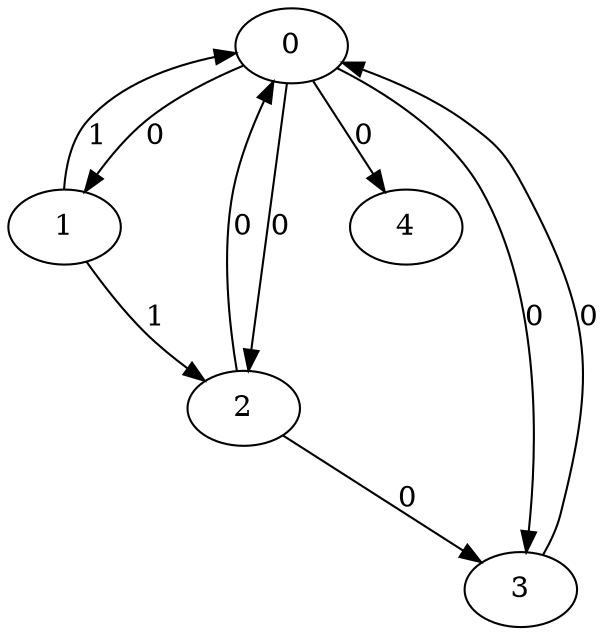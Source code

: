 // Source:1309 Canonical: -1 0 0 0 0 1 -1 1 -1 -1 0 -1 -1 0 -1 0 -1 -1 -1 -1 -1 -1 -1 -1 -1
digraph HRA_from_1309_graph_000 {
  0 -> 1 [label="0"];
  0 -> 2 [label="0"];
  0 -> 3 [label="0"];
  1 -> 0 [label="1"];
  1 -> 2 [label="1"];
  2 -> 0 [label="0"];
  2 -> 3 [label="0"];
  3 -> 0 [label="0"];
  0 -> 4 [label="0"];
}

// Source:1309 Canonical: -1 0 0 0 0 1 -1 1 -1 -1 0 -1 -1 0 -1 0 -1 -1 -1 -1 0 -1 -1 -1 -1
digraph HRA_from_1309_graph_001 {
  0 -> 1 [label="0"];
  0 -> 2 [label="0"];
  0 -> 3 [label="0"];
  1 -> 0 [label="1"];
  1 -> 2 [label="1"];
  2 -> 0 [label="0"];
  2 -> 3 [label="0"];
  3 -> 0 [label="0"];
  0 -> 4 [label="0"];
  4 -> 0 [label="0"];
}

// Source:1309 Canonical: -1 0 0 0 -1 1 -1 1 -1 0 0 -1 -1 0 -1 0 -1 -1 -1 -1 -1 -1 -1 -1 -1
digraph HRA_from_1309_graph_002 {
  0 -> 1 [label="0"];
  0 -> 2 [label="0"];
  0 -> 3 [label="0"];
  1 -> 0 [label="1"];
  1 -> 2 [label="1"];
  2 -> 0 [label="0"];
  2 -> 3 [label="0"];
  3 -> 0 [label="0"];
  1 -> 4 [label="0"];
}

// Source:1309 Canonical: -1 0 0 0 0 1 -1 1 -1 0 0 -1 -1 0 -1 0 -1 -1 -1 -1 -1 -1 -1 -1 -1
digraph HRA_from_1309_graph_003 {
  0 -> 1 [label="0"];
  0 -> 2 [label="0"];
  0 -> 3 [label="0"];
  1 -> 0 [label="1"];
  1 -> 2 [label="1"];
  2 -> 0 [label="0"];
  2 -> 3 [label="0"];
  3 -> 0 [label="0"];
  0 -> 4 [label="0"];
  1 -> 4 [label="0"];
}

// Source:1309 Canonical: -1 0 0 0 -1 1 -1 1 -1 0 0 -1 -1 0 -1 0 -1 -1 -1 -1 0 -1 -1 -1 -1
digraph HRA_from_1309_graph_004 {
  0 -> 1 [label="0"];
  0 -> 2 [label="0"];
  0 -> 3 [label="0"];
  1 -> 0 [label="1"];
  1 -> 2 [label="1"];
  2 -> 0 [label="0"];
  2 -> 3 [label="0"];
  3 -> 0 [label="0"];
  4 -> 0 [label="0"];
  1 -> 4 [label="0"];
}

// Source:1309 Canonical: -1 0 0 0 0 1 -1 1 -1 0 0 -1 -1 0 -1 0 -1 -1 -1 -1 0 -1 -1 -1 -1
digraph HRA_from_1309_graph_005 {
  0 -> 1 [label="0"];
  0 -> 2 [label="0"];
  0 -> 3 [label="0"];
  1 -> 0 [label="1"];
  1 -> 2 [label="1"];
  2 -> 0 [label="0"];
  2 -> 3 [label="0"];
  3 -> 0 [label="0"];
  0 -> 4 [label="0"];
  4 -> 0 [label="0"];
  1 -> 4 [label="0"];
}

// Source:1309 Canonical: -1 0 0 0 0 1 -1 1 -1 -1 0 -1 -1 0 -1 0 -1 -1 -1 -1 -1 0 -1 -1 -1
digraph HRA_from_1309_graph_006 {
  0 -> 1 [label="0"];
  0 -> 2 [label="0"];
  0 -> 3 [label="0"];
  1 -> 0 [label="1"];
  1 -> 2 [label="1"];
  2 -> 0 [label="0"];
  2 -> 3 [label="0"];
  3 -> 0 [label="0"];
  0 -> 4 [label="0"];
  4 -> 1 [label="0"];
}

// Source:1309 Canonical: -1 0 0 0 0 1 -1 1 -1 -1 0 -1 -1 0 -1 0 -1 -1 -1 -1 0 0 -1 -1 -1
digraph HRA_from_1309_graph_007 {
  0 -> 1 [label="0"];
  0 -> 2 [label="0"];
  0 -> 3 [label="0"];
  1 -> 0 [label="1"];
  1 -> 2 [label="1"];
  2 -> 0 [label="0"];
  2 -> 3 [label="0"];
  3 -> 0 [label="0"];
  0 -> 4 [label="0"];
  4 -> 0 [label="0"];
  4 -> 1 [label="0"];
}

// Source:1309 Canonical: -1 0 0 0 -1 1 -1 1 -1 0 0 -1 -1 0 -1 0 -1 -1 -1 -1 -1 0 -1 -1 -1
digraph HRA_from_1309_graph_008 {
  0 -> 1 [label="0"];
  0 -> 2 [label="0"];
  0 -> 3 [label="0"];
  1 -> 0 [label="1"];
  1 -> 2 [label="1"];
  2 -> 0 [label="0"];
  2 -> 3 [label="0"];
  3 -> 0 [label="0"];
  1 -> 4 [label="0"];
  4 -> 1 [label="0"];
}

// Source:1309 Canonical: -1 0 0 0 0 1 -1 1 -1 0 0 -1 -1 0 -1 0 -1 -1 -1 -1 -1 0 -1 -1 -1
digraph HRA_from_1309_graph_009 {
  0 -> 1 [label="0"];
  0 -> 2 [label="0"];
  0 -> 3 [label="0"];
  1 -> 0 [label="1"];
  1 -> 2 [label="1"];
  2 -> 0 [label="0"];
  2 -> 3 [label="0"];
  3 -> 0 [label="0"];
  0 -> 4 [label="0"];
  1 -> 4 [label="0"];
  4 -> 1 [label="0"];
}

// Source:1309 Canonical: -1 0 0 0 -1 1 -1 1 -1 0 0 -1 -1 0 -1 0 -1 -1 -1 -1 0 0 -1 -1 -1
digraph HRA_from_1309_graph_010 {
  0 -> 1 [label="0"];
  0 -> 2 [label="0"];
  0 -> 3 [label="0"];
  1 -> 0 [label="1"];
  1 -> 2 [label="1"];
  2 -> 0 [label="0"];
  2 -> 3 [label="0"];
  3 -> 0 [label="0"];
  4 -> 0 [label="0"];
  1 -> 4 [label="0"];
  4 -> 1 [label="0"];
}

// Source:1309 Canonical: -1 0 0 0 0 1 -1 1 -1 0 0 -1 -1 0 -1 0 -1 -1 -1 -1 0 0 -1 -1 -1
digraph HRA_from_1309_graph_011 {
  0 -> 1 [label="0"];
  0 -> 2 [label="0"];
  0 -> 3 [label="0"];
  1 -> 0 [label="1"];
  1 -> 2 [label="1"];
  2 -> 0 [label="0"];
  2 -> 3 [label="0"];
  3 -> 0 [label="0"];
  0 -> 4 [label="0"];
  4 -> 0 [label="0"];
  1 -> 4 [label="0"];
  4 -> 1 [label="0"];
}

// Source:1309 Canonical: -1 0 0 0 -1 1 -1 1 -1 -1 0 -1 -1 0 0 0 -1 -1 -1 -1 -1 -1 -1 -1 -1
digraph HRA_from_1309_graph_012 {
  0 -> 1 [label="0"];
  0 -> 2 [label="0"];
  0 -> 3 [label="0"];
  1 -> 0 [label="1"];
  1 -> 2 [label="1"];
  2 -> 0 [label="0"];
  2 -> 3 [label="0"];
  3 -> 0 [label="0"];
  2 -> 4 [label="0"];
}

// Source:1309 Canonical: -1 0 0 0 0 1 -1 1 -1 -1 0 -1 -1 0 0 0 -1 -1 -1 -1 -1 -1 -1 -1 -1
digraph HRA_from_1309_graph_013 {
  0 -> 1 [label="0"];
  0 -> 2 [label="0"];
  0 -> 3 [label="0"];
  1 -> 0 [label="1"];
  1 -> 2 [label="1"];
  2 -> 0 [label="0"];
  2 -> 3 [label="0"];
  3 -> 0 [label="0"];
  0 -> 4 [label="0"];
  2 -> 4 [label="0"];
}

// Source:1309 Canonical: -1 0 0 0 -1 1 -1 1 -1 -1 0 -1 -1 0 0 0 -1 -1 -1 -1 0 -1 -1 -1 -1
digraph HRA_from_1309_graph_014 {
  0 -> 1 [label="0"];
  0 -> 2 [label="0"];
  0 -> 3 [label="0"];
  1 -> 0 [label="1"];
  1 -> 2 [label="1"];
  2 -> 0 [label="0"];
  2 -> 3 [label="0"];
  3 -> 0 [label="0"];
  4 -> 0 [label="0"];
  2 -> 4 [label="0"];
}

// Source:1309 Canonical: -1 0 0 0 0 1 -1 1 -1 -1 0 -1 -1 0 0 0 -1 -1 -1 -1 0 -1 -1 -1 -1
digraph HRA_from_1309_graph_015 {
  0 -> 1 [label="0"];
  0 -> 2 [label="0"];
  0 -> 3 [label="0"];
  1 -> 0 [label="1"];
  1 -> 2 [label="1"];
  2 -> 0 [label="0"];
  2 -> 3 [label="0"];
  3 -> 0 [label="0"];
  0 -> 4 [label="0"];
  4 -> 0 [label="0"];
  2 -> 4 [label="0"];
}

// Source:1309 Canonical: -1 0 0 0 -1 1 -1 1 -1 0 0 -1 -1 0 0 0 -1 -1 -1 -1 -1 -1 -1 -1 -1
digraph HRA_from_1309_graph_016 {
  0 -> 1 [label="0"];
  0 -> 2 [label="0"];
  0 -> 3 [label="0"];
  1 -> 0 [label="1"];
  1 -> 2 [label="1"];
  2 -> 0 [label="0"];
  2 -> 3 [label="0"];
  3 -> 0 [label="0"];
  1 -> 4 [label="0"];
  2 -> 4 [label="0"];
}

// Source:1309 Canonical: -1 0 0 0 0 1 -1 1 -1 0 0 -1 -1 0 0 0 -1 -1 -1 -1 -1 -1 -1 -1 -1
digraph HRA_from_1309_graph_017 {
  0 -> 1 [label="0"];
  0 -> 2 [label="0"];
  0 -> 3 [label="0"];
  1 -> 0 [label="1"];
  1 -> 2 [label="1"];
  2 -> 0 [label="0"];
  2 -> 3 [label="0"];
  3 -> 0 [label="0"];
  0 -> 4 [label="0"];
  1 -> 4 [label="0"];
  2 -> 4 [label="0"];
}

// Source:1309 Canonical: -1 0 0 0 -1 1 -1 1 -1 0 0 -1 -1 0 0 0 -1 -1 -1 -1 0 -1 -1 -1 -1
digraph HRA_from_1309_graph_018 {
  0 -> 1 [label="0"];
  0 -> 2 [label="0"];
  0 -> 3 [label="0"];
  1 -> 0 [label="1"];
  1 -> 2 [label="1"];
  2 -> 0 [label="0"];
  2 -> 3 [label="0"];
  3 -> 0 [label="0"];
  4 -> 0 [label="0"];
  1 -> 4 [label="0"];
  2 -> 4 [label="0"];
}

// Source:1309 Canonical: -1 0 0 0 0 1 -1 1 -1 0 0 -1 -1 0 0 0 -1 -1 -1 -1 0 -1 -1 -1 -1
digraph HRA_from_1309_graph_019 {
  0 -> 1 [label="0"];
  0 -> 2 [label="0"];
  0 -> 3 [label="0"];
  1 -> 0 [label="1"];
  1 -> 2 [label="1"];
  2 -> 0 [label="0"];
  2 -> 3 [label="0"];
  3 -> 0 [label="0"];
  0 -> 4 [label="0"];
  4 -> 0 [label="0"];
  1 -> 4 [label="0"];
  2 -> 4 [label="0"];
}

// Source:1309 Canonical: -1 0 0 0 -1 1 -1 1 -1 -1 0 -1 -1 0 0 0 -1 -1 -1 -1 -1 0 -1 -1 -1
digraph HRA_from_1309_graph_020 {
  0 -> 1 [label="0"];
  0 -> 2 [label="0"];
  0 -> 3 [label="0"];
  1 -> 0 [label="1"];
  1 -> 2 [label="1"];
  2 -> 0 [label="0"];
  2 -> 3 [label="0"];
  3 -> 0 [label="0"];
  4 -> 1 [label="0"];
  2 -> 4 [label="0"];
}

// Source:1309 Canonical: -1 0 0 0 0 1 -1 1 -1 -1 0 -1 -1 0 0 0 -1 -1 -1 -1 -1 0 -1 -1 -1
digraph HRA_from_1309_graph_021 {
  0 -> 1 [label="0"];
  0 -> 2 [label="0"];
  0 -> 3 [label="0"];
  1 -> 0 [label="1"];
  1 -> 2 [label="1"];
  2 -> 0 [label="0"];
  2 -> 3 [label="0"];
  3 -> 0 [label="0"];
  0 -> 4 [label="0"];
  4 -> 1 [label="0"];
  2 -> 4 [label="0"];
}

// Source:1309 Canonical: -1 0 0 0 -1 1 -1 1 -1 -1 0 -1 -1 0 0 0 -1 -1 -1 -1 0 0 -1 -1 -1
digraph HRA_from_1309_graph_022 {
  0 -> 1 [label="0"];
  0 -> 2 [label="0"];
  0 -> 3 [label="0"];
  1 -> 0 [label="1"];
  1 -> 2 [label="1"];
  2 -> 0 [label="0"];
  2 -> 3 [label="0"];
  3 -> 0 [label="0"];
  4 -> 0 [label="0"];
  4 -> 1 [label="0"];
  2 -> 4 [label="0"];
}

// Source:1309 Canonical: -1 0 0 0 0 1 -1 1 -1 -1 0 -1 -1 0 0 0 -1 -1 -1 -1 0 0 -1 -1 -1
digraph HRA_from_1309_graph_023 {
  0 -> 1 [label="0"];
  0 -> 2 [label="0"];
  0 -> 3 [label="0"];
  1 -> 0 [label="1"];
  1 -> 2 [label="1"];
  2 -> 0 [label="0"];
  2 -> 3 [label="0"];
  3 -> 0 [label="0"];
  0 -> 4 [label="0"];
  4 -> 0 [label="0"];
  4 -> 1 [label="0"];
  2 -> 4 [label="0"];
}

// Source:1309 Canonical: -1 0 0 0 -1 1 -1 1 -1 0 0 -1 -1 0 0 0 -1 -1 -1 -1 -1 0 -1 -1 -1
digraph HRA_from_1309_graph_024 {
  0 -> 1 [label="0"];
  0 -> 2 [label="0"];
  0 -> 3 [label="0"];
  1 -> 0 [label="1"];
  1 -> 2 [label="1"];
  2 -> 0 [label="0"];
  2 -> 3 [label="0"];
  3 -> 0 [label="0"];
  1 -> 4 [label="0"];
  4 -> 1 [label="0"];
  2 -> 4 [label="0"];
}

// Source:1309 Canonical: -1 0 0 0 0 1 -1 1 -1 0 0 -1 -1 0 0 0 -1 -1 -1 -1 -1 0 -1 -1 -1
digraph HRA_from_1309_graph_025 {
  0 -> 1 [label="0"];
  0 -> 2 [label="0"];
  0 -> 3 [label="0"];
  1 -> 0 [label="1"];
  1 -> 2 [label="1"];
  2 -> 0 [label="0"];
  2 -> 3 [label="0"];
  3 -> 0 [label="0"];
  0 -> 4 [label="0"];
  1 -> 4 [label="0"];
  4 -> 1 [label="0"];
  2 -> 4 [label="0"];
}

// Source:1309 Canonical: -1 0 0 0 -1 1 -1 1 -1 0 0 -1 -1 0 0 0 -1 -1 -1 -1 0 0 -1 -1 -1
digraph HRA_from_1309_graph_026 {
  0 -> 1 [label="0"];
  0 -> 2 [label="0"];
  0 -> 3 [label="0"];
  1 -> 0 [label="1"];
  1 -> 2 [label="1"];
  2 -> 0 [label="0"];
  2 -> 3 [label="0"];
  3 -> 0 [label="0"];
  4 -> 0 [label="0"];
  1 -> 4 [label="0"];
  4 -> 1 [label="0"];
  2 -> 4 [label="0"];
}

// Source:1309 Canonical: -1 0 0 0 0 1 -1 1 -1 0 0 -1 -1 0 0 0 -1 -1 -1 -1 0 0 -1 -1 -1
digraph HRA_from_1309_graph_027 {
  0 -> 1 [label="0"];
  0 -> 2 [label="0"];
  0 -> 3 [label="0"];
  1 -> 0 [label="1"];
  1 -> 2 [label="1"];
  2 -> 0 [label="0"];
  2 -> 3 [label="0"];
  3 -> 0 [label="0"];
  0 -> 4 [label="0"];
  4 -> 0 [label="0"];
  1 -> 4 [label="0"];
  4 -> 1 [label="0"];
  2 -> 4 [label="0"];
}

// Source:1309 Canonical: -1 0 0 0 0 1 -1 1 -1 -1 0 -1 -1 0 -1 0 -1 -1 -1 -1 -1 -1 0 -1 -1
digraph HRA_from_1309_graph_028 {
  0 -> 1 [label="0"];
  0 -> 2 [label="0"];
  0 -> 3 [label="0"];
  1 -> 0 [label="1"];
  1 -> 2 [label="1"];
  2 -> 0 [label="0"];
  2 -> 3 [label="0"];
  3 -> 0 [label="0"];
  0 -> 4 [label="0"];
  4 -> 2 [label="0"];
}

// Source:1309 Canonical: -1 0 0 0 0 1 -1 1 -1 -1 0 -1 -1 0 -1 0 -1 -1 -1 -1 0 -1 0 -1 -1
digraph HRA_from_1309_graph_029 {
  0 -> 1 [label="0"];
  0 -> 2 [label="0"];
  0 -> 3 [label="0"];
  1 -> 0 [label="1"];
  1 -> 2 [label="1"];
  2 -> 0 [label="0"];
  2 -> 3 [label="0"];
  3 -> 0 [label="0"];
  0 -> 4 [label="0"];
  4 -> 0 [label="0"];
  4 -> 2 [label="0"];
}

// Source:1309 Canonical: -1 0 0 0 -1 1 -1 1 -1 0 0 -1 -1 0 -1 0 -1 -1 -1 -1 -1 -1 0 -1 -1
digraph HRA_from_1309_graph_030 {
  0 -> 1 [label="0"];
  0 -> 2 [label="0"];
  0 -> 3 [label="0"];
  1 -> 0 [label="1"];
  1 -> 2 [label="1"];
  2 -> 0 [label="0"];
  2 -> 3 [label="0"];
  3 -> 0 [label="0"];
  1 -> 4 [label="0"];
  4 -> 2 [label="0"];
}

// Source:1309 Canonical: -1 0 0 0 0 1 -1 1 -1 0 0 -1 -1 0 -1 0 -1 -1 -1 -1 -1 -1 0 -1 -1
digraph HRA_from_1309_graph_031 {
  0 -> 1 [label="0"];
  0 -> 2 [label="0"];
  0 -> 3 [label="0"];
  1 -> 0 [label="1"];
  1 -> 2 [label="1"];
  2 -> 0 [label="0"];
  2 -> 3 [label="0"];
  3 -> 0 [label="0"];
  0 -> 4 [label="0"];
  1 -> 4 [label="0"];
  4 -> 2 [label="0"];
}

// Source:1309 Canonical: -1 0 0 0 -1 1 -1 1 -1 0 0 -1 -1 0 -1 0 -1 -1 -1 -1 0 -1 0 -1 -1
digraph HRA_from_1309_graph_032 {
  0 -> 1 [label="0"];
  0 -> 2 [label="0"];
  0 -> 3 [label="0"];
  1 -> 0 [label="1"];
  1 -> 2 [label="1"];
  2 -> 0 [label="0"];
  2 -> 3 [label="0"];
  3 -> 0 [label="0"];
  4 -> 0 [label="0"];
  1 -> 4 [label="0"];
  4 -> 2 [label="0"];
}

// Source:1309 Canonical: -1 0 0 0 0 1 -1 1 -1 0 0 -1 -1 0 -1 0 -1 -1 -1 -1 0 -1 0 -1 -1
digraph HRA_from_1309_graph_033 {
  0 -> 1 [label="0"];
  0 -> 2 [label="0"];
  0 -> 3 [label="0"];
  1 -> 0 [label="1"];
  1 -> 2 [label="1"];
  2 -> 0 [label="0"];
  2 -> 3 [label="0"];
  3 -> 0 [label="0"];
  0 -> 4 [label="0"];
  4 -> 0 [label="0"];
  1 -> 4 [label="0"];
  4 -> 2 [label="0"];
}

// Source:1309 Canonical: -1 0 0 0 0 1 -1 1 -1 -1 0 -1 -1 0 -1 0 -1 -1 -1 -1 -1 0 0 -1 -1
digraph HRA_from_1309_graph_034 {
  0 -> 1 [label="0"];
  0 -> 2 [label="0"];
  0 -> 3 [label="0"];
  1 -> 0 [label="1"];
  1 -> 2 [label="1"];
  2 -> 0 [label="0"];
  2 -> 3 [label="0"];
  3 -> 0 [label="0"];
  0 -> 4 [label="0"];
  4 -> 1 [label="0"];
  4 -> 2 [label="0"];
}

// Source:1309 Canonical: -1 0 0 0 0 1 -1 1 -1 -1 0 -1 -1 0 -1 0 -1 -1 -1 -1 0 0 0 -1 -1
digraph HRA_from_1309_graph_035 {
  0 -> 1 [label="0"];
  0 -> 2 [label="0"];
  0 -> 3 [label="0"];
  1 -> 0 [label="1"];
  1 -> 2 [label="1"];
  2 -> 0 [label="0"];
  2 -> 3 [label="0"];
  3 -> 0 [label="0"];
  0 -> 4 [label="0"];
  4 -> 0 [label="0"];
  4 -> 1 [label="0"];
  4 -> 2 [label="0"];
}

// Source:1309 Canonical: -1 0 0 0 -1 1 -1 1 -1 0 0 -1 -1 0 -1 0 -1 -1 -1 -1 -1 0 0 -1 -1
digraph HRA_from_1309_graph_036 {
  0 -> 1 [label="0"];
  0 -> 2 [label="0"];
  0 -> 3 [label="0"];
  1 -> 0 [label="1"];
  1 -> 2 [label="1"];
  2 -> 0 [label="0"];
  2 -> 3 [label="0"];
  3 -> 0 [label="0"];
  1 -> 4 [label="0"];
  4 -> 1 [label="0"];
  4 -> 2 [label="0"];
}

// Source:1309 Canonical: -1 0 0 0 0 1 -1 1 -1 0 0 -1 -1 0 -1 0 -1 -1 -1 -1 -1 0 0 -1 -1
digraph HRA_from_1309_graph_037 {
  0 -> 1 [label="0"];
  0 -> 2 [label="0"];
  0 -> 3 [label="0"];
  1 -> 0 [label="1"];
  1 -> 2 [label="1"];
  2 -> 0 [label="0"];
  2 -> 3 [label="0"];
  3 -> 0 [label="0"];
  0 -> 4 [label="0"];
  1 -> 4 [label="0"];
  4 -> 1 [label="0"];
  4 -> 2 [label="0"];
}

// Source:1309 Canonical: -1 0 0 0 -1 1 -1 1 -1 0 0 -1 -1 0 -1 0 -1 -1 -1 -1 0 0 0 -1 -1
digraph HRA_from_1309_graph_038 {
  0 -> 1 [label="0"];
  0 -> 2 [label="0"];
  0 -> 3 [label="0"];
  1 -> 0 [label="1"];
  1 -> 2 [label="1"];
  2 -> 0 [label="0"];
  2 -> 3 [label="0"];
  3 -> 0 [label="0"];
  4 -> 0 [label="0"];
  1 -> 4 [label="0"];
  4 -> 1 [label="0"];
  4 -> 2 [label="0"];
}

// Source:1309 Canonical: -1 0 0 0 0 1 -1 1 -1 0 0 -1 -1 0 -1 0 -1 -1 -1 -1 0 0 0 -1 -1
digraph HRA_from_1309_graph_039 {
  0 -> 1 [label="0"];
  0 -> 2 [label="0"];
  0 -> 3 [label="0"];
  1 -> 0 [label="1"];
  1 -> 2 [label="1"];
  2 -> 0 [label="0"];
  2 -> 3 [label="0"];
  3 -> 0 [label="0"];
  0 -> 4 [label="0"];
  4 -> 0 [label="0"];
  1 -> 4 [label="0"];
  4 -> 1 [label="0"];
  4 -> 2 [label="0"];
}

// Source:1309 Canonical: -1 0 0 0 -1 1 -1 1 -1 -1 0 -1 -1 0 0 0 -1 -1 -1 -1 -1 -1 0 -1 -1
digraph HRA_from_1309_graph_040 {
  0 -> 1 [label="0"];
  0 -> 2 [label="0"];
  0 -> 3 [label="0"];
  1 -> 0 [label="1"];
  1 -> 2 [label="1"];
  2 -> 0 [label="0"];
  2 -> 3 [label="0"];
  3 -> 0 [label="0"];
  2 -> 4 [label="0"];
  4 -> 2 [label="0"];
}

// Source:1309 Canonical: -1 0 0 0 0 1 -1 1 -1 -1 0 -1 -1 0 0 0 -1 -1 -1 -1 -1 -1 0 -1 -1
digraph HRA_from_1309_graph_041 {
  0 -> 1 [label="0"];
  0 -> 2 [label="0"];
  0 -> 3 [label="0"];
  1 -> 0 [label="1"];
  1 -> 2 [label="1"];
  2 -> 0 [label="0"];
  2 -> 3 [label="0"];
  3 -> 0 [label="0"];
  0 -> 4 [label="0"];
  2 -> 4 [label="0"];
  4 -> 2 [label="0"];
}

// Source:1309 Canonical: -1 0 0 0 -1 1 -1 1 -1 -1 0 -1 -1 0 0 0 -1 -1 -1 -1 0 -1 0 -1 -1
digraph HRA_from_1309_graph_042 {
  0 -> 1 [label="0"];
  0 -> 2 [label="0"];
  0 -> 3 [label="0"];
  1 -> 0 [label="1"];
  1 -> 2 [label="1"];
  2 -> 0 [label="0"];
  2 -> 3 [label="0"];
  3 -> 0 [label="0"];
  4 -> 0 [label="0"];
  2 -> 4 [label="0"];
  4 -> 2 [label="0"];
}

// Source:1309 Canonical: -1 0 0 0 0 1 -1 1 -1 -1 0 -1 -1 0 0 0 -1 -1 -1 -1 0 -1 0 -1 -1
digraph HRA_from_1309_graph_043 {
  0 -> 1 [label="0"];
  0 -> 2 [label="0"];
  0 -> 3 [label="0"];
  1 -> 0 [label="1"];
  1 -> 2 [label="1"];
  2 -> 0 [label="0"];
  2 -> 3 [label="0"];
  3 -> 0 [label="0"];
  0 -> 4 [label="0"];
  4 -> 0 [label="0"];
  2 -> 4 [label="0"];
  4 -> 2 [label="0"];
}

// Source:1309 Canonical: -1 0 0 0 -1 1 -1 1 -1 0 0 -1 -1 0 0 0 -1 -1 -1 -1 -1 -1 0 -1 -1
digraph HRA_from_1309_graph_044 {
  0 -> 1 [label="0"];
  0 -> 2 [label="0"];
  0 -> 3 [label="0"];
  1 -> 0 [label="1"];
  1 -> 2 [label="1"];
  2 -> 0 [label="0"];
  2 -> 3 [label="0"];
  3 -> 0 [label="0"];
  1 -> 4 [label="0"];
  2 -> 4 [label="0"];
  4 -> 2 [label="0"];
}

// Source:1309 Canonical: -1 0 0 0 0 1 -1 1 -1 0 0 -1 -1 0 0 0 -1 -1 -1 -1 -1 -1 0 -1 -1
digraph HRA_from_1309_graph_045 {
  0 -> 1 [label="0"];
  0 -> 2 [label="0"];
  0 -> 3 [label="0"];
  1 -> 0 [label="1"];
  1 -> 2 [label="1"];
  2 -> 0 [label="0"];
  2 -> 3 [label="0"];
  3 -> 0 [label="0"];
  0 -> 4 [label="0"];
  1 -> 4 [label="0"];
  2 -> 4 [label="0"];
  4 -> 2 [label="0"];
}

// Source:1309 Canonical: -1 0 0 0 -1 1 -1 1 -1 0 0 -1 -1 0 0 0 -1 -1 -1 -1 0 -1 0 -1 -1
digraph HRA_from_1309_graph_046 {
  0 -> 1 [label="0"];
  0 -> 2 [label="0"];
  0 -> 3 [label="0"];
  1 -> 0 [label="1"];
  1 -> 2 [label="1"];
  2 -> 0 [label="0"];
  2 -> 3 [label="0"];
  3 -> 0 [label="0"];
  4 -> 0 [label="0"];
  1 -> 4 [label="0"];
  2 -> 4 [label="0"];
  4 -> 2 [label="0"];
}

// Source:1309 Canonical: -1 0 0 0 0 1 -1 1 -1 0 0 -1 -1 0 0 0 -1 -1 -1 -1 0 -1 0 -1 -1
digraph HRA_from_1309_graph_047 {
  0 -> 1 [label="0"];
  0 -> 2 [label="0"];
  0 -> 3 [label="0"];
  1 -> 0 [label="1"];
  1 -> 2 [label="1"];
  2 -> 0 [label="0"];
  2 -> 3 [label="0"];
  3 -> 0 [label="0"];
  0 -> 4 [label="0"];
  4 -> 0 [label="0"];
  1 -> 4 [label="0"];
  2 -> 4 [label="0"];
  4 -> 2 [label="0"];
}

// Source:1309 Canonical: -1 0 0 0 -1 1 -1 1 -1 -1 0 -1 -1 0 0 0 -1 -1 -1 -1 -1 0 0 -1 -1
digraph HRA_from_1309_graph_048 {
  0 -> 1 [label="0"];
  0 -> 2 [label="0"];
  0 -> 3 [label="0"];
  1 -> 0 [label="1"];
  1 -> 2 [label="1"];
  2 -> 0 [label="0"];
  2 -> 3 [label="0"];
  3 -> 0 [label="0"];
  4 -> 1 [label="0"];
  2 -> 4 [label="0"];
  4 -> 2 [label="0"];
}

// Source:1309 Canonical: -1 0 0 0 0 1 -1 1 -1 -1 0 -1 -1 0 0 0 -1 -1 -1 -1 -1 0 0 -1 -1
digraph HRA_from_1309_graph_049 {
  0 -> 1 [label="0"];
  0 -> 2 [label="0"];
  0 -> 3 [label="0"];
  1 -> 0 [label="1"];
  1 -> 2 [label="1"];
  2 -> 0 [label="0"];
  2 -> 3 [label="0"];
  3 -> 0 [label="0"];
  0 -> 4 [label="0"];
  4 -> 1 [label="0"];
  2 -> 4 [label="0"];
  4 -> 2 [label="0"];
}

// Source:1309 Canonical: -1 0 0 0 -1 1 -1 1 -1 -1 0 -1 -1 0 0 0 -1 -1 -1 -1 0 0 0 -1 -1
digraph HRA_from_1309_graph_050 {
  0 -> 1 [label="0"];
  0 -> 2 [label="0"];
  0 -> 3 [label="0"];
  1 -> 0 [label="1"];
  1 -> 2 [label="1"];
  2 -> 0 [label="0"];
  2 -> 3 [label="0"];
  3 -> 0 [label="0"];
  4 -> 0 [label="0"];
  4 -> 1 [label="0"];
  2 -> 4 [label="0"];
  4 -> 2 [label="0"];
}

// Source:1309 Canonical: -1 0 0 0 0 1 -1 1 -1 -1 0 -1 -1 0 0 0 -1 -1 -1 -1 0 0 0 -1 -1
digraph HRA_from_1309_graph_051 {
  0 -> 1 [label="0"];
  0 -> 2 [label="0"];
  0 -> 3 [label="0"];
  1 -> 0 [label="1"];
  1 -> 2 [label="1"];
  2 -> 0 [label="0"];
  2 -> 3 [label="0"];
  3 -> 0 [label="0"];
  0 -> 4 [label="0"];
  4 -> 0 [label="0"];
  4 -> 1 [label="0"];
  2 -> 4 [label="0"];
  4 -> 2 [label="0"];
}

// Source:1309 Canonical: -1 0 0 0 -1 1 -1 1 -1 0 0 -1 -1 0 0 0 -1 -1 -1 -1 -1 0 0 -1 -1
digraph HRA_from_1309_graph_052 {
  0 -> 1 [label="0"];
  0 -> 2 [label="0"];
  0 -> 3 [label="0"];
  1 -> 0 [label="1"];
  1 -> 2 [label="1"];
  2 -> 0 [label="0"];
  2 -> 3 [label="0"];
  3 -> 0 [label="0"];
  1 -> 4 [label="0"];
  4 -> 1 [label="0"];
  2 -> 4 [label="0"];
  4 -> 2 [label="0"];
}

// Source:1309 Canonical: -1 0 0 0 0 1 -1 1 -1 0 0 -1 -1 0 0 0 -1 -1 -1 -1 -1 0 0 -1 -1
digraph HRA_from_1309_graph_053 {
  0 -> 1 [label="0"];
  0 -> 2 [label="0"];
  0 -> 3 [label="0"];
  1 -> 0 [label="1"];
  1 -> 2 [label="1"];
  2 -> 0 [label="0"];
  2 -> 3 [label="0"];
  3 -> 0 [label="0"];
  0 -> 4 [label="0"];
  1 -> 4 [label="0"];
  4 -> 1 [label="0"];
  2 -> 4 [label="0"];
  4 -> 2 [label="0"];
}

// Source:1309 Canonical: -1 0 0 0 -1 1 -1 1 -1 0 0 -1 -1 0 0 0 -1 -1 -1 -1 0 0 0 -1 -1
digraph HRA_from_1309_graph_054 {
  0 -> 1 [label="0"];
  0 -> 2 [label="0"];
  0 -> 3 [label="0"];
  1 -> 0 [label="1"];
  1 -> 2 [label="1"];
  2 -> 0 [label="0"];
  2 -> 3 [label="0"];
  3 -> 0 [label="0"];
  4 -> 0 [label="0"];
  1 -> 4 [label="0"];
  4 -> 1 [label="0"];
  2 -> 4 [label="0"];
  4 -> 2 [label="0"];
}

// Source:1309 Canonical: -1 0 0 0 0 1 -1 1 -1 0 0 -1 -1 0 0 0 -1 -1 -1 -1 0 0 0 -1 -1
digraph HRA_from_1309_graph_055 {
  0 -> 1 [label="0"];
  0 -> 2 [label="0"];
  0 -> 3 [label="0"];
  1 -> 0 [label="1"];
  1 -> 2 [label="1"];
  2 -> 0 [label="0"];
  2 -> 3 [label="0"];
  3 -> 0 [label="0"];
  0 -> 4 [label="0"];
  4 -> 0 [label="0"];
  1 -> 4 [label="0"];
  4 -> 1 [label="0"];
  2 -> 4 [label="0"];
  4 -> 2 [label="0"];
}

// Source:1309 Canonical: -1 0 0 0 -1 1 -1 1 -1 -1 0 -1 -1 0 -1 0 -1 -1 -1 0 -1 -1 -1 -1 -1
digraph HRA_from_1309_graph_056 {
  0 -> 1 [label="0"];
  0 -> 2 [label="0"];
  0 -> 3 [label="0"];
  1 -> 0 [label="1"];
  1 -> 2 [label="1"];
  2 -> 0 [label="0"];
  2 -> 3 [label="0"];
  3 -> 0 [label="0"];
  3 -> 4 [label="0"];
}

// Source:1309 Canonical: -1 0 0 0 0 1 -1 1 -1 -1 0 -1 -1 0 -1 0 -1 -1 -1 0 -1 -1 -1 -1 -1
digraph HRA_from_1309_graph_057 {
  0 -> 1 [label="0"];
  0 -> 2 [label="0"];
  0 -> 3 [label="0"];
  1 -> 0 [label="1"];
  1 -> 2 [label="1"];
  2 -> 0 [label="0"];
  2 -> 3 [label="0"];
  3 -> 0 [label="0"];
  0 -> 4 [label="0"];
  3 -> 4 [label="0"];
}

// Source:1309 Canonical: -1 0 0 0 -1 1 -1 1 -1 -1 0 -1 -1 0 -1 0 -1 -1 -1 0 0 -1 -1 -1 -1
digraph HRA_from_1309_graph_058 {
  0 -> 1 [label="0"];
  0 -> 2 [label="0"];
  0 -> 3 [label="0"];
  1 -> 0 [label="1"];
  1 -> 2 [label="1"];
  2 -> 0 [label="0"];
  2 -> 3 [label="0"];
  3 -> 0 [label="0"];
  4 -> 0 [label="0"];
  3 -> 4 [label="0"];
}

// Source:1309 Canonical: -1 0 0 0 0 1 -1 1 -1 -1 0 -1 -1 0 -1 0 -1 -1 -1 0 0 -1 -1 -1 -1
digraph HRA_from_1309_graph_059 {
  0 -> 1 [label="0"];
  0 -> 2 [label="0"];
  0 -> 3 [label="0"];
  1 -> 0 [label="1"];
  1 -> 2 [label="1"];
  2 -> 0 [label="0"];
  2 -> 3 [label="0"];
  3 -> 0 [label="0"];
  0 -> 4 [label="0"];
  4 -> 0 [label="0"];
  3 -> 4 [label="0"];
}

// Source:1309 Canonical: -1 0 0 0 -1 1 -1 1 -1 0 0 -1 -1 0 -1 0 -1 -1 -1 0 -1 -1 -1 -1 -1
digraph HRA_from_1309_graph_060 {
  0 -> 1 [label="0"];
  0 -> 2 [label="0"];
  0 -> 3 [label="0"];
  1 -> 0 [label="1"];
  1 -> 2 [label="1"];
  2 -> 0 [label="0"];
  2 -> 3 [label="0"];
  3 -> 0 [label="0"];
  1 -> 4 [label="0"];
  3 -> 4 [label="0"];
}

// Source:1309 Canonical: -1 0 0 0 0 1 -1 1 -1 0 0 -1 -1 0 -1 0 -1 -1 -1 0 -1 -1 -1 -1 -1
digraph HRA_from_1309_graph_061 {
  0 -> 1 [label="0"];
  0 -> 2 [label="0"];
  0 -> 3 [label="0"];
  1 -> 0 [label="1"];
  1 -> 2 [label="1"];
  2 -> 0 [label="0"];
  2 -> 3 [label="0"];
  3 -> 0 [label="0"];
  0 -> 4 [label="0"];
  1 -> 4 [label="0"];
  3 -> 4 [label="0"];
}

// Source:1309 Canonical: -1 0 0 0 -1 1 -1 1 -1 0 0 -1 -1 0 -1 0 -1 -1 -1 0 0 -1 -1 -1 -1
digraph HRA_from_1309_graph_062 {
  0 -> 1 [label="0"];
  0 -> 2 [label="0"];
  0 -> 3 [label="0"];
  1 -> 0 [label="1"];
  1 -> 2 [label="1"];
  2 -> 0 [label="0"];
  2 -> 3 [label="0"];
  3 -> 0 [label="0"];
  4 -> 0 [label="0"];
  1 -> 4 [label="0"];
  3 -> 4 [label="0"];
}

// Source:1309 Canonical: -1 0 0 0 0 1 -1 1 -1 0 0 -1 -1 0 -1 0 -1 -1 -1 0 0 -1 -1 -1 -1
digraph HRA_from_1309_graph_063 {
  0 -> 1 [label="0"];
  0 -> 2 [label="0"];
  0 -> 3 [label="0"];
  1 -> 0 [label="1"];
  1 -> 2 [label="1"];
  2 -> 0 [label="0"];
  2 -> 3 [label="0"];
  3 -> 0 [label="0"];
  0 -> 4 [label="0"];
  4 -> 0 [label="0"];
  1 -> 4 [label="0"];
  3 -> 4 [label="0"];
}

// Source:1309 Canonical: -1 0 0 0 -1 1 -1 1 -1 -1 0 -1 -1 0 -1 0 -1 -1 -1 0 -1 0 -1 -1 -1
digraph HRA_from_1309_graph_064 {
  0 -> 1 [label="0"];
  0 -> 2 [label="0"];
  0 -> 3 [label="0"];
  1 -> 0 [label="1"];
  1 -> 2 [label="1"];
  2 -> 0 [label="0"];
  2 -> 3 [label="0"];
  3 -> 0 [label="0"];
  4 -> 1 [label="0"];
  3 -> 4 [label="0"];
}

// Source:1309 Canonical: -1 0 0 0 0 1 -1 1 -1 -1 0 -1 -1 0 -1 0 -1 -1 -1 0 -1 0 -1 -1 -1
digraph HRA_from_1309_graph_065 {
  0 -> 1 [label="0"];
  0 -> 2 [label="0"];
  0 -> 3 [label="0"];
  1 -> 0 [label="1"];
  1 -> 2 [label="1"];
  2 -> 0 [label="0"];
  2 -> 3 [label="0"];
  3 -> 0 [label="0"];
  0 -> 4 [label="0"];
  4 -> 1 [label="0"];
  3 -> 4 [label="0"];
}

// Source:1309 Canonical: -1 0 0 0 -1 1 -1 1 -1 -1 0 -1 -1 0 -1 0 -1 -1 -1 0 0 0 -1 -1 -1
digraph HRA_from_1309_graph_066 {
  0 -> 1 [label="0"];
  0 -> 2 [label="0"];
  0 -> 3 [label="0"];
  1 -> 0 [label="1"];
  1 -> 2 [label="1"];
  2 -> 0 [label="0"];
  2 -> 3 [label="0"];
  3 -> 0 [label="0"];
  4 -> 0 [label="0"];
  4 -> 1 [label="0"];
  3 -> 4 [label="0"];
}

// Source:1309 Canonical: -1 0 0 0 0 1 -1 1 -1 -1 0 -1 -1 0 -1 0 -1 -1 -1 0 0 0 -1 -1 -1
digraph HRA_from_1309_graph_067 {
  0 -> 1 [label="0"];
  0 -> 2 [label="0"];
  0 -> 3 [label="0"];
  1 -> 0 [label="1"];
  1 -> 2 [label="1"];
  2 -> 0 [label="0"];
  2 -> 3 [label="0"];
  3 -> 0 [label="0"];
  0 -> 4 [label="0"];
  4 -> 0 [label="0"];
  4 -> 1 [label="0"];
  3 -> 4 [label="0"];
}

// Source:1309 Canonical: -1 0 0 0 -1 1 -1 1 -1 0 0 -1 -1 0 -1 0 -1 -1 -1 0 -1 0 -1 -1 -1
digraph HRA_from_1309_graph_068 {
  0 -> 1 [label="0"];
  0 -> 2 [label="0"];
  0 -> 3 [label="0"];
  1 -> 0 [label="1"];
  1 -> 2 [label="1"];
  2 -> 0 [label="0"];
  2 -> 3 [label="0"];
  3 -> 0 [label="0"];
  1 -> 4 [label="0"];
  4 -> 1 [label="0"];
  3 -> 4 [label="0"];
}

// Source:1309 Canonical: -1 0 0 0 0 1 -1 1 -1 0 0 -1 -1 0 -1 0 -1 -1 -1 0 -1 0 -1 -1 -1
digraph HRA_from_1309_graph_069 {
  0 -> 1 [label="0"];
  0 -> 2 [label="0"];
  0 -> 3 [label="0"];
  1 -> 0 [label="1"];
  1 -> 2 [label="1"];
  2 -> 0 [label="0"];
  2 -> 3 [label="0"];
  3 -> 0 [label="0"];
  0 -> 4 [label="0"];
  1 -> 4 [label="0"];
  4 -> 1 [label="0"];
  3 -> 4 [label="0"];
}

// Source:1309 Canonical: -1 0 0 0 -1 1 -1 1 -1 0 0 -1 -1 0 -1 0 -1 -1 -1 0 0 0 -1 -1 -1
digraph HRA_from_1309_graph_070 {
  0 -> 1 [label="0"];
  0 -> 2 [label="0"];
  0 -> 3 [label="0"];
  1 -> 0 [label="1"];
  1 -> 2 [label="1"];
  2 -> 0 [label="0"];
  2 -> 3 [label="0"];
  3 -> 0 [label="0"];
  4 -> 0 [label="0"];
  1 -> 4 [label="0"];
  4 -> 1 [label="0"];
  3 -> 4 [label="0"];
}

// Source:1309 Canonical: -1 0 0 0 0 1 -1 1 -1 0 0 -1 -1 0 -1 0 -1 -1 -1 0 0 0 -1 -1 -1
digraph HRA_from_1309_graph_071 {
  0 -> 1 [label="0"];
  0 -> 2 [label="0"];
  0 -> 3 [label="0"];
  1 -> 0 [label="1"];
  1 -> 2 [label="1"];
  2 -> 0 [label="0"];
  2 -> 3 [label="0"];
  3 -> 0 [label="0"];
  0 -> 4 [label="0"];
  4 -> 0 [label="0"];
  1 -> 4 [label="0"];
  4 -> 1 [label="0"];
  3 -> 4 [label="0"];
}

// Source:1309 Canonical: -1 0 0 0 -1 1 -1 1 -1 -1 0 -1 -1 0 0 0 -1 -1 -1 0 -1 -1 -1 -1 -1
digraph HRA_from_1309_graph_072 {
  0 -> 1 [label="0"];
  0 -> 2 [label="0"];
  0 -> 3 [label="0"];
  1 -> 0 [label="1"];
  1 -> 2 [label="1"];
  2 -> 0 [label="0"];
  2 -> 3 [label="0"];
  3 -> 0 [label="0"];
  2 -> 4 [label="0"];
  3 -> 4 [label="0"];
}

// Source:1309 Canonical: -1 0 0 0 0 1 -1 1 -1 -1 0 -1 -1 0 0 0 -1 -1 -1 0 -1 -1 -1 -1 -1
digraph HRA_from_1309_graph_073 {
  0 -> 1 [label="0"];
  0 -> 2 [label="0"];
  0 -> 3 [label="0"];
  1 -> 0 [label="1"];
  1 -> 2 [label="1"];
  2 -> 0 [label="0"];
  2 -> 3 [label="0"];
  3 -> 0 [label="0"];
  0 -> 4 [label="0"];
  2 -> 4 [label="0"];
  3 -> 4 [label="0"];
}

// Source:1309 Canonical: -1 0 0 0 -1 1 -1 1 -1 -1 0 -1 -1 0 0 0 -1 -1 -1 0 0 -1 -1 -1 -1
digraph HRA_from_1309_graph_074 {
  0 -> 1 [label="0"];
  0 -> 2 [label="0"];
  0 -> 3 [label="0"];
  1 -> 0 [label="1"];
  1 -> 2 [label="1"];
  2 -> 0 [label="0"];
  2 -> 3 [label="0"];
  3 -> 0 [label="0"];
  4 -> 0 [label="0"];
  2 -> 4 [label="0"];
  3 -> 4 [label="0"];
}

// Source:1309 Canonical: -1 0 0 0 0 1 -1 1 -1 -1 0 -1 -1 0 0 0 -1 -1 -1 0 0 -1 -1 -1 -1
digraph HRA_from_1309_graph_075 {
  0 -> 1 [label="0"];
  0 -> 2 [label="0"];
  0 -> 3 [label="0"];
  1 -> 0 [label="1"];
  1 -> 2 [label="1"];
  2 -> 0 [label="0"];
  2 -> 3 [label="0"];
  3 -> 0 [label="0"];
  0 -> 4 [label="0"];
  4 -> 0 [label="0"];
  2 -> 4 [label="0"];
  3 -> 4 [label="0"];
}

// Source:1309 Canonical: -1 0 0 0 -1 1 -1 1 -1 0 0 -1 -1 0 0 0 -1 -1 -1 0 -1 -1 -1 -1 -1
digraph HRA_from_1309_graph_076 {
  0 -> 1 [label="0"];
  0 -> 2 [label="0"];
  0 -> 3 [label="0"];
  1 -> 0 [label="1"];
  1 -> 2 [label="1"];
  2 -> 0 [label="0"];
  2 -> 3 [label="0"];
  3 -> 0 [label="0"];
  1 -> 4 [label="0"];
  2 -> 4 [label="0"];
  3 -> 4 [label="0"];
}

// Source:1309 Canonical: -1 0 0 0 0 1 -1 1 -1 0 0 -1 -1 0 0 0 -1 -1 -1 0 -1 -1 -1 -1 -1
digraph HRA_from_1309_graph_077 {
  0 -> 1 [label="0"];
  0 -> 2 [label="0"];
  0 -> 3 [label="0"];
  1 -> 0 [label="1"];
  1 -> 2 [label="1"];
  2 -> 0 [label="0"];
  2 -> 3 [label="0"];
  3 -> 0 [label="0"];
  0 -> 4 [label="0"];
  1 -> 4 [label="0"];
  2 -> 4 [label="0"];
  3 -> 4 [label="0"];
}

// Source:1309 Canonical: -1 0 0 0 -1 1 -1 1 -1 0 0 -1 -1 0 0 0 -1 -1 -1 0 0 -1 -1 -1 -1
digraph HRA_from_1309_graph_078 {
  0 -> 1 [label="0"];
  0 -> 2 [label="0"];
  0 -> 3 [label="0"];
  1 -> 0 [label="1"];
  1 -> 2 [label="1"];
  2 -> 0 [label="0"];
  2 -> 3 [label="0"];
  3 -> 0 [label="0"];
  4 -> 0 [label="0"];
  1 -> 4 [label="0"];
  2 -> 4 [label="0"];
  3 -> 4 [label="0"];
}

// Source:1309 Canonical: -1 0 0 0 0 1 -1 1 -1 0 0 -1 -1 0 0 0 -1 -1 -1 0 0 -1 -1 -1 -1
digraph HRA_from_1309_graph_079 {
  0 -> 1 [label="0"];
  0 -> 2 [label="0"];
  0 -> 3 [label="0"];
  1 -> 0 [label="1"];
  1 -> 2 [label="1"];
  2 -> 0 [label="0"];
  2 -> 3 [label="0"];
  3 -> 0 [label="0"];
  0 -> 4 [label="0"];
  4 -> 0 [label="0"];
  1 -> 4 [label="0"];
  2 -> 4 [label="0"];
  3 -> 4 [label="0"];
}

// Source:1309 Canonical: -1 0 0 0 -1 1 -1 1 -1 -1 0 -1 -1 0 0 0 -1 -1 -1 0 -1 0 -1 -1 -1
digraph HRA_from_1309_graph_080 {
  0 -> 1 [label="0"];
  0 -> 2 [label="0"];
  0 -> 3 [label="0"];
  1 -> 0 [label="1"];
  1 -> 2 [label="1"];
  2 -> 0 [label="0"];
  2 -> 3 [label="0"];
  3 -> 0 [label="0"];
  4 -> 1 [label="0"];
  2 -> 4 [label="0"];
  3 -> 4 [label="0"];
}

// Source:1309 Canonical: -1 0 0 0 0 1 -1 1 -1 -1 0 -1 -1 0 0 0 -1 -1 -1 0 -1 0 -1 -1 -1
digraph HRA_from_1309_graph_081 {
  0 -> 1 [label="0"];
  0 -> 2 [label="0"];
  0 -> 3 [label="0"];
  1 -> 0 [label="1"];
  1 -> 2 [label="1"];
  2 -> 0 [label="0"];
  2 -> 3 [label="0"];
  3 -> 0 [label="0"];
  0 -> 4 [label="0"];
  4 -> 1 [label="0"];
  2 -> 4 [label="0"];
  3 -> 4 [label="0"];
}

// Source:1309 Canonical: -1 0 0 0 -1 1 -1 1 -1 -1 0 -1 -1 0 0 0 -1 -1 -1 0 0 0 -1 -1 -1
digraph HRA_from_1309_graph_082 {
  0 -> 1 [label="0"];
  0 -> 2 [label="0"];
  0 -> 3 [label="0"];
  1 -> 0 [label="1"];
  1 -> 2 [label="1"];
  2 -> 0 [label="0"];
  2 -> 3 [label="0"];
  3 -> 0 [label="0"];
  4 -> 0 [label="0"];
  4 -> 1 [label="0"];
  2 -> 4 [label="0"];
  3 -> 4 [label="0"];
}

// Source:1309 Canonical: -1 0 0 0 0 1 -1 1 -1 -1 0 -1 -1 0 0 0 -1 -1 -1 0 0 0 -1 -1 -1
digraph HRA_from_1309_graph_083 {
  0 -> 1 [label="0"];
  0 -> 2 [label="0"];
  0 -> 3 [label="0"];
  1 -> 0 [label="1"];
  1 -> 2 [label="1"];
  2 -> 0 [label="0"];
  2 -> 3 [label="0"];
  3 -> 0 [label="0"];
  0 -> 4 [label="0"];
  4 -> 0 [label="0"];
  4 -> 1 [label="0"];
  2 -> 4 [label="0"];
  3 -> 4 [label="0"];
}

// Source:1309 Canonical: -1 0 0 0 -1 1 -1 1 -1 0 0 -1 -1 0 0 0 -1 -1 -1 0 -1 0 -1 -1 -1
digraph HRA_from_1309_graph_084 {
  0 -> 1 [label="0"];
  0 -> 2 [label="0"];
  0 -> 3 [label="0"];
  1 -> 0 [label="1"];
  1 -> 2 [label="1"];
  2 -> 0 [label="0"];
  2 -> 3 [label="0"];
  3 -> 0 [label="0"];
  1 -> 4 [label="0"];
  4 -> 1 [label="0"];
  2 -> 4 [label="0"];
  3 -> 4 [label="0"];
}

// Source:1309 Canonical: -1 0 0 0 0 1 -1 1 -1 0 0 -1 -1 0 0 0 -1 -1 -1 0 -1 0 -1 -1 -1
digraph HRA_from_1309_graph_085 {
  0 -> 1 [label="0"];
  0 -> 2 [label="0"];
  0 -> 3 [label="0"];
  1 -> 0 [label="1"];
  1 -> 2 [label="1"];
  2 -> 0 [label="0"];
  2 -> 3 [label="0"];
  3 -> 0 [label="0"];
  0 -> 4 [label="0"];
  1 -> 4 [label="0"];
  4 -> 1 [label="0"];
  2 -> 4 [label="0"];
  3 -> 4 [label="0"];
}

// Source:1309 Canonical: -1 0 0 0 -1 1 -1 1 -1 0 0 -1 -1 0 0 0 -1 -1 -1 0 0 0 -1 -1 -1
digraph HRA_from_1309_graph_086 {
  0 -> 1 [label="0"];
  0 -> 2 [label="0"];
  0 -> 3 [label="0"];
  1 -> 0 [label="1"];
  1 -> 2 [label="1"];
  2 -> 0 [label="0"];
  2 -> 3 [label="0"];
  3 -> 0 [label="0"];
  4 -> 0 [label="0"];
  1 -> 4 [label="0"];
  4 -> 1 [label="0"];
  2 -> 4 [label="0"];
  3 -> 4 [label="0"];
}

// Source:1309 Canonical: -1 0 0 0 0 1 -1 1 -1 0 0 -1 -1 0 0 0 -1 -1 -1 0 0 0 -1 -1 -1
digraph HRA_from_1309_graph_087 {
  0 -> 1 [label="0"];
  0 -> 2 [label="0"];
  0 -> 3 [label="0"];
  1 -> 0 [label="1"];
  1 -> 2 [label="1"];
  2 -> 0 [label="0"];
  2 -> 3 [label="0"];
  3 -> 0 [label="0"];
  0 -> 4 [label="0"];
  4 -> 0 [label="0"];
  1 -> 4 [label="0"];
  4 -> 1 [label="0"];
  2 -> 4 [label="0"];
  3 -> 4 [label="0"];
}

// Source:1309 Canonical: -1 0 0 0 -1 1 -1 1 -1 -1 0 -1 -1 0 -1 0 -1 -1 -1 0 -1 -1 0 -1 -1
digraph HRA_from_1309_graph_088 {
  0 -> 1 [label="0"];
  0 -> 2 [label="0"];
  0 -> 3 [label="0"];
  1 -> 0 [label="1"];
  1 -> 2 [label="1"];
  2 -> 0 [label="0"];
  2 -> 3 [label="0"];
  3 -> 0 [label="0"];
  4 -> 2 [label="0"];
  3 -> 4 [label="0"];
}

// Source:1309 Canonical: -1 0 0 0 0 1 -1 1 -1 -1 0 -1 -1 0 -1 0 -1 -1 -1 0 -1 -1 0 -1 -1
digraph HRA_from_1309_graph_089 {
  0 -> 1 [label="0"];
  0 -> 2 [label="0"];
  0 -> 3 [label="0"];
  1 -> 0 [label="1"];
  1 -> 2 [label="1"];
  2 -> 0 [label="0"];
  2 -> 3 [label="0"];
  3 -> 0 [label="0"];
  0 -> 4 [label="0"];
  4 -> 2 [label="0"];
  3 -> 4 [label="0"];
}

// Source:1309 Canonical: -1 0 0 0 -1 1 -1 1 -1 -1 0 -1 -1 0 -1 0 -1 -1 -1 0 0 -1 0 -1 -1
digraph HRA_from_1309_graph_090 {
  0 -> 1 [label="0"];
  0 -> 2 [label="0"];
  0 -> 3 [label="0"];
  1 -> 0 [label="1"];
  1 -> 2 [label="1"];
  2 -> 0 [label="0"];
  2 -> 3 [label="0"];
  3 -> 0 [label="0"];
  4 -> 0 [label="0"];
  4 -> 2 [label="0"];
  3 -> 4 [label="0"];
}

// Source:1309 Canonical: -1 0 0 0 0 1 -1 1 -1 -1 0 -1 -1 0 -1 0 -1 -1 -1 0 0 -1 0 -1 -1
digraph HRA_from_1309_graph_091 {
  0 -> 1 [label="0"];
  0 -> 2 [label="0"];
  0 -> 3 [label="0"];
  1 -> 0 [label="1"];
  1 -> 2 [label="1"];
  2 -> 0 [label="0"];
  2 -> 3 [label="0"];
  3 -> 0 [label="0"];
  0 -> 4 [label="0"];
  4 -> 0 [label="0"];
  4 -> 2 [label="0"];
  3 -> 4 [label="0"];
}

// Source:1309 Canonical: -1 0 0 0 -1 1 -1 1 -1 0 0 -1 -1 0 -1 0 -1 -1 -1 0 -1 -1 0 -1 -1
digraph HRA_from_1309_graph_092 {
  0 -> 1 [label="0"];
  0 -> 2 [label="0"];
  0 -> 3 [label="0"];
  1 -> 0 [label="1"];
  1 -> 2 [label="1"];
  2 -> 0 [label="0"];
  2 -> 3 [label="0"];
  3 -> 0 [label="0"];
  1 -> 4 [label="0"];
  4 -> 2 [label="0"];
  3 -> 4 [label="0"];
}

// Source:1309 Canonical: -1 0 0 0 0 1 -1 1 -1 0 0 -1 -1 0 -1 0 -1 -1 -1 0 -1 -1 0 -1 -1
digraph HRA_from_1309_graph_093 {
  0 -> 1 [label="0"];
  0 -> 2 [label="0"];
  0 -> 3 [label="0"];
  1 -> 0 [label="1"];
  1 -> 2 [label="1"];
  2 -> 0 [label="0"];
  2 -> 3 [label="0"];
  3 -> 0 [label="0"];
  0 -> 4 [label="0"];
  1 -> 4 [label="0"];
  4 -> 2 [label="0"];
  3 -> 4 [label="0"];
}

// Source:1309 Canonical: -1 0 0 0 -1 1 -1 1 -1 0 0 -1 -1 0 -1 0 -1 -1 -1 0 0 -1 0 -1 -1
digraph HRA_from_1309_graph_094 {
  0 -> 1 [label="0"];
  0 -> 2 [label="0"];
  0 -> 3 [label="0"];
  1 -> 0 [label="1"];
  1 -> 2 [label="1"];
  2 -> 0 [label="0"];
  2 -> 3 [label="0"];
  3 -> 0 [label="0"];
  4 -> 0 [label="0"];
  1 -> 4 [label="0"];
  4 -> 2 [label="0"];
  3 -> 4 [label="0"];
}

// Source:1309 Canonical: -1 0 0 0 0 1 -1 1 -1 0 0 -1 -1 0 -1 0 -1 -1 -1 0 0 -1 0 -1 -1
digraph HRA_from_1309_graph_095 {
  0 -> 1 [label="0"];
  0 -> 2 [label="0"];
  0 -> 3 [label="0"];
  1 -> 0 [label="1"];
  1 -> 2 [label="1"];
  2 -> 0 [label="0"];
  2 -> 3 [label="0"];
  3 -> 0 [label="0"];
  0 -> 4 [label="0"];
  4 -> 0 [label="0"];
  1 -> 4 [label="0"];
  4 -> 2 [label="0"];
  3 -> 4 [label="0"];
}

// Source:1309 Canonical: -1 0 0 0 -1 1 -1 1 -1 -1 0 -1 -1 0 -1 0 -1 -1 -1 0 -1 0 0 -1 -1
digraph HRA_from_1309_graph_096 {
  0 -> 1 [label="0"];
  0 -> 2 [label="0"];
  0 -> 3 [label="0"];
  1 -> 0 [label="1"];
  1 -> 2 [label="1"];
  2 -> 0 [label="0"];
  2 -> 3 [label="0"];
  3 -> 0 [label="0"];
  4 -> 1 [label="0"];
  4 -> 2 [label="0"];
  3 -> 4 [label="0"];
}

// Source:1309 Canonical: -1 0 0 0 0 1 -1 1 -1 -1 0 -1 -1 0 -1 0 -1 -1 -1 0 -1 0 0 -1 -1
digraph HRA_from_1309_graph_097 {
  0 -> 1 [label="0"];
  0 -> 2 [label="0"];
  0 -> 3 [label="0"];
  1 -> 0 [label="1"];
  1 -> 2 [label="1"];
  2 -> 0 [label="0"];
  2 -> 3 [label="0"];
  3 -> 0 [label="0"];
  0 -> 4 [label="0"];
  4 -> 1 [label="0"];
  4 -> 2 [label="0"];
  3 -> 4 [label="0"];
}

// Source:1309 Canonical: -1 0 0 0 -1 1 -1 1 -1 -1 0 -1 -1 0 -1 0 -1 -1 -1 0 0 0 0 -1 -1
digraph HRA_from_1309_graph_098 {
  0 -> 1 [label="0"];
  0 -> 2 [label="0"];
  0 -> 3 [label="0"];
  1 -> 0 [label="1"];
  1 -> 2 [label="1"];
  2 -> 0 [label="0"];
  2 -> 3 [label="0"];
  3 -> 0 [label="0"];
  4 -> 0 [label="0"];
  4 -> 1 [label="0"];
  4 -> 2 [label="0"];
  3 -> 4 [label="0"];
}

// Source:1309 Canonical: -1 0 0 0 0 1 -1 1 -1 -1 0 -1 -1 0 -1 0 -1 -1 -1 0 0 0 0 -1 -1
digraph HRA_from_1309_graph_099 {
  0 -> 1 [label="0"];
  0 -> 2 [label="0"];
  0 -> 3 [label="0"];
  1 -> 0 [label="1"];
  1 -> 2 [label="1"];
  2 -> 0 [label="0"];
  2 -> 3 [label="0"];
  3 -> 0 [label="0"];
  0 -> 4 [label="0"];
  4 -> 0 [label="0"];
  4 -> 1 [label="0"];
  4 -> 2 [label="0"];
  3 -> 4 [label="0"];
}

// Source:1309 Canonical: -1 0 0 0 -1 1 -1 1 -1 0 0 -1 -1 0 -1 0 -1 -1 -1 0 -1 0 0 -1 -1
digraph HRA_from_1309_graph_100 {
  0 -> 1 [label="0"];
  0 -> 2 [label="0"];
  0 -> 3 [label="0"];
  1 -> 0 [label="1"];
  1 -> 2 [label="1"];
  2 -> 0 [label="0"];
  2 -> 3 [label="0"];
  3 -> 0 [label="0"];
  1 -> 4 [label="0"];
  4 -> 1 [label="0"];
  4 -> 2 [label="0"];
  3 -> 4 [label="0"];
}

// Source:1309 Canonical: -1 0 0 0 0 1 -1 1 -1 0 0 -1 -1 0 -1 0 -1 -1 -1 0 -1 0 0 -1 -1
digraph HRA_from_1309_graph_101 {
  0 -> 1 [label="0"];
  0 -> 2 [label="0"];
  0 -> 3 [label="0"];
  1 -> 0 [label="1"];
  1 -> 2 [label="1"];
  2 -> 0 [label="0"];
  2 -> 3 [label="0"];
  3 -> 0 [label="0"];
  0 -> 4 [label="0"];
  1 -> 4 [label="0"];
  4 -> 1 [label="0"];
  4 -> 2 [label="0"];
  3 -> 4 [label="0"];
}

// Source:1309 Canonical: -1 0 0 0 -1 1 -1 1 -1 0 0 -1 -1 0 -1 0 -1 -1 -1 0 0 0 0 -1 -1
digraph HRA_from_1309_graph_102 {
  0 -> 1 [label="0"];
  0 -> 2 [label="0"];
  0 -> 3 [label="0"];
  1 -> 0 [label="1"];
  1 -> 2 [label="1"];
  2 -> 0 [label="0"];
  2 -> 3 [label="0"];
  3 -> 0 [label="0"];
  4 -> 0 [label="0"];
  1 -> 4 [label="0"];
  4 -> 1 [label="0"];
  4 -> 2 [label="0"];
  3 -> 4 [label="0"];
}

// Source:1309 Canonical: -1 0 0 0 0 1 -1 1 -1 0 0 -1 -1 0 -1 0 -1 -1 -1 0 0 0 0 -1 -1
digraph HRA_from_1309_graph_103 {
  0 -> 1 [label="0"];
  0 -> 2 [label="0"];
  0 -> 3 [label="0"];
  1 -> 0 [label="1"];
  1 -> 2 [label="1"];
  2 -> 0 [label="0"];
  2 -> 3 [label="0"];
  3 -> 0 [label="0"];
  0 -> 4 [label="0"];
  4 -> 0 [label="0"];
  1 -> 4 [label="0"];
  4 -> 1 [label="0"];
  4 -> 2 [label="0"];
  3 -> 4 [label="0"];
}

// Source:1309 Canonical: -1 0 0 0 -1 1 -1 1 -1 -1 0 -1 -1 0 0 0 -1 -1 -1 0 -1 -1 0 -1 -1
digraph HRA_from_1309_graph_104 {
  0 -> 1 [label="0"];
  0 -> 2 [label="0"];
  0 -> 3 [label="0"];
  1 -> 0 [label="1"];
  1 -> 2 [label="1"];
  2 -> 0 [label="0"];
  2 -> 3 [label="0"];
  3 -> 0 [label="0"];
  2 -> 4 [label="0"];
  4 -> 2 [label="0"];
  3 -> 4 [label="0"];
}

// Source:1309 Canonical: -1 0 0 0 0 1 -1 1 -1 -1 0 -1 -1 0 0 0 -1 -1 -1 0 -1 -1 0 -1 -1
digraph HRA_from_1309_graph_105 {
  0 -> 1 [label="0"];
  0 -> 2 [label="0"];
  0 -> 3 [label="0"];
  1 -> 0 [label="1"];
  1 -> 2 [label="1"];
  2 -> 0 [label="0"];
  2 -> 3 [label="0"];
  3 -> 0 [label="0"];
  0 -> 4 [label="0"];
  2 -> 4 [label="0"];
  4 -> 2 [label="0"];
  3 -> 4 [label="0"];
}

// Source:1309 Canonical: -1 0 0 0 -1 1 -1 1 -1 -1 0 -1 -1 0 0 0 -1 -1 -1 0 0 -1 0 -1 -1
digraph HRA_from_1309_graph_106 {
  0 -> 1 [label="0"];
  0 -> 2 [label="0"];
  0 -> 3 [label="0"];
  1 -> 0 [label="1"];
  1 -> 2 [label="1"];
  2 -> 0 [label="0"];
  2 -> 3 [label="0"];
  3 -> 0 [label="0"];
  4 -> 0 [label="0"];
  2 -> 4 [label="0"];
  4 -> 2 [label="0"];
  3 -> 4 [label="0"];
}

// Source:1309 Canonical: -1 0 0 0 0 1 -1 1 -1 -1 0 -1 -1 0 0 0 -1 -1 -1 0 0 -1 0 -1 -1
digraph HRA_from_1309_graph_107 {
  0 -> 1 [label="0"];
  0 -> 2 [label="0"];
  0 -> 3 [label="0"];
  1 -> 0 [label="1"];
  1 -> 2 [label="1"];
  2 -> 0 [label="0"];
  2 -> 3 [label="0"];
  3 -> 0 [label="0"];
  0 -> 4 [label="0"];
  4 -> 0 [label="0"];
  2 -> 4 [label="0"];
  4 -> 2 [label="0"];
  3 -> 4 [label="0"];
}

// Source:1309 Canonical: -1 0 0 0 -1 1 -1 1 -1 0 0 -1 -1 0 0 0 -1 -1 -1 0 -1 -1 0 -1 -1
digraph HRA_from_1309_graph_108 {
  0 -> 1 [label="0"];
  0 -> 2 [label="0"];
  0 -> 3 [label="0"];
  1 -> 0 [label="1"];
  1 -> 2 [label="1"];
  2 -> 0 [label="0"];
  2 -> 3 [label="0"];
  3 -> 0 [label="0"];
  1 -> 4 [label="0"];
  2 -> 4 [label="0"];
  4 -> 2 [label="0"];
  3 -> 4 [label="0"];
}

// Source:1309 Canonical: -1 0 0 0 0 1 -1 1 -1 0 0 -1 -1 0 0 0 -1 -1 -1 0 -1 -1 0 -1 -1
digraph HRA_from_1309_graph_109 {
  0 -> 1 [label="0"];
  0 -> 2 [label="0"];
  0 -> 3 [label="0"];
  1 -> 0 [label="1"];
  1 -> 2 [label="1"];
  2 -> 0 [label="0"];
  2 -> 3 [label="0"];
  3 -> 0 [label="0"];
  0 -> 4 [label="0"];
  1 -> 4 [label="0"];
  2 -> 4 [label="0"];
  4 -> 2 [label="0"];
  3 -> 4 [label="0"];
}

// Source:1309 Canonical: -1 0 0 0 -1 1 -1 1 -1 0 0 -1 -1 0 0 0 -1 -1 -1 0 0 -1 0 -1 -1
digraph HRA_from_1309_graph_110 {
  0 -> 1 [label="0"];
  0 -> 2 [label="0"];
  0 -> 3 [label="0"];
  1 -> 0 [label="1"];
  1 -> 2 [label="1"];
  2 -> 0 [label="0"];
  2 -> 3 [label="0"];
  3 -> 0 [label="0"];
  4 -> 0 [label="0"];
  1 -> 4 [label="0"];
  2 -> 4 [label="0"];
  4 -> 2 [label="0"];
  3 -> 4 [label="0"];
}

// Source:1309 Canonical: -1 0 0 0 0 1 -1 1 -1 0 0 -1 -1 0 0 0 -1 -1 -1 0 0 -1 0 -1 -1
digraph HRA_from_1309_graph_111 {
  0 -> 1 [label="0"];
  0 -> 2 [label="0"];
  0 -> 3 [label="0"];
  1 -> 0 [label="1"];
  1 -> 2 [label="1"];
  2 -> 0 [label="0"];
  2 -> 3 [label="0"];
  3 -> 0 [label="0"];
  0 -> 4 [label="0"];
  4 -> 0 [label="0"];
  1 -> 4 [label="0"];
  2 -> 4 [label="0"];
  4 -> 2 [label="0"];
  3 -> 4 [label="0"];
}

// Source:1309 Canonical: -1 0 0 0 -1 1 -1 1 -1 -1 0 -1 -1 0 0 0 -1 -1 -1 0 -1 0 0 -1 -1
digraph HRA_from_1309_graph_112 {
  0 -> 1 [label="0"];
  0 -> 2 [label="0"];
  0 -> 3 [label="0"];
  1 -> 0 [label="1"];
  1 -> 2 [label="1"];
  2 -> 0 [label="0"];
  2 -> 3 [label="0"];
  3 -> 0 [label="0"];
  4 -> 1 [label="0"];
  2 -> 4 [label="0"];
  4 -> 2 [label="0"];
  3 -> 4 [label="0"];
}

// Source:1309 Canonical: -1 0 0 0 0 1 -1 1 -1 -1 0 -1 -1 0 0 0 -1 -1 -1 0 -1 0 0 -1 -1
digraph HRA_from_1309_graph_113 {
  0 -> 1 [label="0"];
  0 -> 2 [label="0"];
  0 -> 3 [label="0"];
  1 -> 0 [label="1"];
  1 -> 2 [label="1"];
  2 -> 0 [label="0"];
  2 -> 3 [label="0"];
  3 -> 0 [label="0"];
  0 -> 4 [label="0"];
  4 -> 1 [label="0"];
  2 -> 4 [label="0"];
  4 -> 2 [label="0"];
  3 -> 4 [label="0"];
}

// Source:1309 Canonical: -1 0 0 0 -1 1 -1 1 -1 -1 0 -1 -1 0 0 0 -1 -1 -1 0 0 0 0 -1 -1
digraph HRA_from_1309_graph_114 {
  0 -> 1 [label="0"];
  0 -> 2 [label="0"];
  0 -> 3 [label="0"];
  1 -> 0 [label="1"];
  1 -> 2 [label="1"];
  2 -> 0 [label="0"];
  2 -> 3 [label="0"];
  3 -> 0 [label="0"];
  4 -> 0 [label="0"];
  4 -> 1 [label="0"];
  2 -> 4 [label="0"];
  4 -> 2 [label="0"];
  3 -> 4 [label="0"];
}

// Source:1309 Canonical: -1 0 0 0 0 1 -1 1 -1 -1 0 -1 -1 0 0 0 -1 -1 -1 0 0 0 0 -1 -1
digraph HRA_from_1309_graph_115 {
  0 -> 1 [label="0"];
  0 -> 2 [label="0"];
  0 -> 3 [label="0"];
  1 -> 0 [label="1"];
  1 -> 2 [label="1"];
  2 -> 0 [label="0"];
  2 -> 3 [label="0"];
  3 -> 0 [label="0"];
  0 -> 4 [label="0"];
  4 -> 0 [label="0"];
  4 -> 1 [label="0"];
  2 -> 4 [label="0"];
  4 -> 2 [label="0"];
  3 -> 4 [label="0"];
}

// Source:1309 Canonical: -1 0 0 0 -1 1 -1 1 -1 0 0 -1 -1 0 0 0 -1 -1 -1 0 -1 0 0 -1 -1
digraph HRA_from_1309_graph_116 {
  0 -> 1 [label="0"];
  0 -> 2 [label="0"];
  0 -> 3 [label="0"];
  1 -> 0 [label="1"];
  1 -> 2 [label="1"];
  2 -> 0 [label="0"];
  2 -> 3 [label="0"];
  3 -> 0 [label="0"];
  1 -> 4 [label="0"];
  4 -> 1 [label="0"];
  2 -> 4 [label="0"];
  4 -> 2 [label="0"];
  3 -> 4 [label="0"];
}

// Source:1309 Canonical: -1 0 0 0 0 1 -1 1 -1 0 0 -1 -1 0 0 0 -1 -1 -1 0 -1 0 0 -1 -1
digraph HRA_from_1309_graph_117 {
  0 -> 1 [label="0"];
  0 -> 2 [label="0"];
  0 -> 3 [label="0"];
  1 -> 0 [label="1"];
  1 -> 2 [label="1"];
  2 -> 0 [label="0"];
  2 -> 3 [label="0"];
  3 -> 0 [label="0"];
  0 -> 4 [label="0"];
  1 -> 4 [label="0"];
  4 -> 1 [label="0"];
  2 -> 4 [label="0"];
  4 -> 2 [label="0"];
  3 -> 4 [label="0"];
}

// Source:1309 Canonical: -1 0 0 0 -1 1 -1 1 -1 0 0 -1 -1 0 0 0 -1 -1 -1 0 0 0 0 -1 -1
digraph HRA_from_1309_graph_118 {
  0 -> 1 [label="0"];
  0 -> 2 [label="0"];
  0 -> 3 [label="0"];
  1 -> 0 [label="1"];
  1 -> 2 [label="1"];
  2 -> 0 [label="0"];
  2 -> 3 [label="0"];
  3 -> 0 [label="0"];
  4 -> 0 [label="0"];
  1 -> 4 [label="0"];
  4 -> 1 [label="0"];
  2 -> 4 [label="0"];
  4 -> 2 [label="0"];
  3 -> 4 [label="0"];
}

// Source:1309 Canonical: -1 0 0 0 0 1 -1 1 -1 0 0 -1 -1 0 0 0 -1 -1 -1 0 0 0 0 -1 -1
digraph HRA_from_1309_graph_119 {
  0 -> 1 [label="0"];
  0 -> 2 [label="0"];
  0 -> 3 [label="0"];
  1 -> 0 [label="1"];
  1 -> 2 [label="1"];
  2 -> 0 [label="0"];
  2 -> 3 [label="0"];
  3 -> 0 [label="0"];
  0 -> 4 [label="0"];
  4 -> 0 [label="0"];
  1 -> 4 [label="0"];
  4 -> 1 [label="0"];
  2 -> 4 [label="0"];
  4 -> 2 [label="0"];
  3 -> 4 [label="0"];
}

// Source:1309 Canonical: -1 0 0 0 0 1 -1 1 -1 -1 0 -1 -1 0 -1 0 -1 -1 -1 -1 -1 -1 -1 0 -1
digraph HRA_from_1309_graph_120 {
  0 -> 1 [label="0"];
  0 -> 2 [label="0"];
  0 -> 3 [label="0"];
  1 -> 0 [label="1"];
  1 -> 2 [label="1"];
  2 -> 0 [label="0"];
  2 -> 3 [label="0"];
  3 -> 0 [label="0"];
  0 -> 4 [label="0"];
  4 -> 3 [label="0"];
}

// Source:1309 Canonical: -1 0 0 0 0 1 -1 1 -1 -1 0 -1 -1 0 -1 0 -1 -1 -1 -1 0 -1 -1 0 -1
digraph HRA_from_1309_graph_121 {
  0 -> 1 [label="0"];
  0 -> 2 [label="0"];
  0 -> 3 [label="0"];
  1 -> 0 [label="1"];
  1 -> 2 [label="1"];
  2 -> 0 [label="0"];
  2 -> 3 [label="0"];
  3 -> 0 [label="0"];
  0 -> 4 [label="0"];
  4 -> 0 [label="0"];
  4 -> 3 [label="0"];
}

// Source:1309 Canonical: -1 0 0 0 -1 1 -1 1 -1 0 0 -1 -1 0 -1 0 -1 -1 -1 -1 -1 -1 -1 0 -1
digraph HRA_from_1309_graph_122 {
  0 -> 1 [label="0"];
  0 -> 2 [label="0"];
  0 -> 3 [label="0"];
  1 -> 0 [label="1"];
  1 -> 2 [label="1"];
  2 -> 0 [label="0"];
  2 -> 3 [label="0"];
  3 -> 0 [label="0"];
  1 -> 4 [label="0"];
  4 -> 3 [label="0"];
}

// Source:1309 Canonical: -1 0 0 0 0 1 -1 1 -1 0 0 -1 -1 0 -1 0 -1 -1 -1 -1 -1 -1 -1 0 -1
digraph HRA_from_1309_graph_123 {
  0 -> 1 [label="0"];
  0 -> 2 [label="0"];
  0 -> 3 [label="0"];
  1 -> 0 [label="1"];
  1 -> 2 [label="1"];
  2 -> 0 [label="0"];
  2 -> 3 [label="0"];
  3 -> 0 [label="0"];
  0 -> 4 [label="0"];
  1 -> 4 [label="0"];
  4 -> 3 [label="0"];
}

// Source:1309 Canonical: -1 0 0 0 -1 1 -1 1 -1 0 0 -1 -1 0 -1 0 -1 -1 -1 -1 0 -1 -1 0 -1
digraph HRA_from_1309_graph_124 {
  0 -> 1 [label="0"];
  0 -> 2 [label="0"];
  0 -> 3 [label="0"];
  1 -> 0 [label="1"];
  1 -> 2 [label="1"];
  2 -> 0 [label="0"];
  2 -> 3 [label="0"];
  3 -> 0 [label="0"];
  4 -> 0 [label="0"];
  1 -> 4 [label="0"];
  4 -> 3 [label="0"];
}

// Source:1309 Canonical: -1 0 0 0 0 1 -1 1 -1 0 0 -1 -1 0 -1 0 -1 -1 -1 -1 0 -1 -1 0 -1
digraph HRA_from_1309_graph_125 {
  0 -> 1 [label="0"];
  0 -> 2 [label="0"];
  0 -> 3 [label="0"];
  1 -> 0 [label="1"];
  1 -> 2 [label="1"];
  2 -> 0 [label="0"];
  2 -> 3 [label="0"];
  3 -> 0 [label="0"];
  0 -> 4 [label="0"];
  4 -> 0 [label="0"];
  1 -> 4 [label="0"];
  4 -> 3 [label="0"];
}

// Source:1309 Canonical: -1 0 0 0 0 1 -1 1 -1 -1 0 -1 -1 0 -1 0 -1 -1 -1 -1 -1 0 -1 0 -1
digraph HRA_from_1309_graph_126 {
  0 -> 1 [label="0"];
  0 -> 2 [label="0"];
  0 -> 3 [label="0"];
  1 -> 0 [label="1"];
  1 -> 2 [label="1"];
  2 -> 0 [label="0"];
  2 -> 3 [label="0"];
  3 -> 0 [label="0"];
  0 -> 4 [label="0"];
  4 -> 1 [label="0"];
  4 -> 3 [label="0"];
}

// Source:1309 Canonical: -1 0 0 0 0 1 -1 1 -1 -1 0 -1 -1 0 -1 0 -1 -1 -1 -1 0 0 -1 0 -1
digraph HRA_from_1309_graph_127 {
  0 -> 1 [label="0"];
  0 -> 2 [label="0"];
  0 -> 3 [label="0"];
  1 -> 0 [label="1"];
  1 -> 2 [label="1"];
  2 -> 0 [label="0"];
  2 -> 3 [label="0"];
  3 -> 0 [label="0"];
  0 -> 4 [label="0"];
  4 -> 0 [label="0"];
  4 -> 1 [label="0"];
  4 -> 3 [label="0"];
}

// Source:1309 Canonical: -1 0 0 0 -1 1 -1 1 -1 0 0 -1 -1 0 -1 0 -1 -1 -1 -1 -1 0 -1 0 -1
digraph HRA_from_1309_graph_128 {
  0 -> 1 [label="0"];
  0 -> 2 [label="0"];
  0 -> 3 [label="0"];
  1 -> 0 [label="1"];
  1 -> 2 [label="1"];
  2 -> 0 [label="0"];
  2 -> 3 [label="0"];
  3 -> 0 [label="0"];
  1 -> 4 [label="0"];
  4 -> 1 [label="0"];
  4 -> 3 [label="0"];
}

// Source:1309 Canonical: -1 0 0 0 0 1 -1 1 -1 0 0 -1 -1 0 -1 0 -1 -1 -1 -1 -1 0 -1 0 -1
digraph HRA_from_1309_graph_129 {
  0 -> 1 [label="0"];
  0 -> 2 [label="0"];
  0 -> 3 [label="0"];
  1 -> 0 [label="1"];
  1 -> 2 [label="1"];
  2 -> 0 [label="0"];
  2 -> 3 [label="0"];
  3 -> 0 [label="0"];
  0 -> 4 [label="0"];
  1 -> 4 [label="0"];
  4 -> 1 [label="0"];
  4 -> 3 [label="0"];
}

// Source:1309 Canonical: -1 0 0 0 -1 1 -1 1 -1 0 0 -1 -1 0 -1 0 -1 -1 -1 -1 0 0 -1 0 -1
digraph HRA_from_1309_graph_130 {
  0 -> 1 [label="0"];
  0 -> 2 [label="0"];
  0 -> 3 [label="0"];
  1 -> 0 [label="1"];
  1 -> 2 [label="1"];
  2 -> 0 [label="0"];
  2 -> 3 [label="0"];
  3 -> 0 [label="0"];
  4 -> 0 [label="0"];
  1 -> 4 [label="0"];
  4 -> 1 [label="0"];
  4 -> 3 [label="0"];
}

// Source:1309 Canonical: -1 0 0 0 0 1 -1 1 -1 0 0 -1 -1 0 -1 0 -1 -1 -1 -1 0 0 -1 0 -1
digraph HRA_from_1309_graph_131 {
  0 -> 1 [label="0"];
  0 -> 2 [label="0"];
  0 -> 3 [label="0"];
  1 -> 0 [label="1"];
  1 -> 2 [label="1"];
  2 -> 0 [label="0"];
  2 -> 3 [label="0"];
  3 -> 0 [label="0"];
  0 -> 4 [label="0"];
  4 -> 0 [label="0"];
  1 -> 4 [label="0"];
  4 -> 1 [label="0"];
  4 -> 3 [label="0"];
}

// Source:1309 Canonical: -1 0 0 0 -1 1 -1 1 -1 -1 0 -1 -1 0 0 0 -1 -1 -1 -1 -1 -1 -1 0 -1
digraph HRA_from_1309_graph_132 {
  0 -> 1 [label="0"];
  0 -> 2 [label="0"];
  0 -> 3 [label="0"];
  1 -> 0 [label="1"];
  1 -> 2 [label="1"];
  2 -> 0 [label="0"];
  2 -> 3 [label="0"];
  3 -> 0 [label="0"];
  2 -> 4 [label="0"];
  4 -> 3 [label="0"];
}

// Source:1309 Canonical: -1 0 0 0 0 1 -1 1 -1 -1 0 -1 -1 0 0 0 -1 -1 -1 -1 -1 -1 -1 0 -1
digraph HRA_from_1309_graph_133 {
  0 -> 1 [label="0"];
  0 -> 2 [label="0"];
  0 -> 3 [label="0"];
  1 -> 0 [label="1"];
  1 -> 2 [label="1"];
  2 -> 0 [label="0"];
  2 -> 3 [label="0"];
  3 -> 0 [label="0"];
  0 -> 4 [label="0"];
  2 -> 4 [label="0"];
  4 -> 3 [label="0"];
}

// Source:1309 Canonical: -1 0 0 0 -1 1 -1 1 -1 -1 0 -1 -1 0 0 0 -1 -1 -1 -1 0 -1 -1 0 -1
digraph HRA_from_1309_graph_134 {
  0 -> 1 [label="0"];
  0 -> 2 [label="0"];
  0 -> 3 [label="0"];
  1 -> 0 [label="1"];
  1 -> 2 [label="1"];
  2 -> 0 [label="0"];
  2 -> 3 [label="0"];
  3 -> 0 [label="0"];
  4 -> 0 [label="0"];
  2 -> 4 [label="0"];
  4 -> 3 [label="0"];
}

// Source:1309 Canonical: -1 0 0 0 0 1 -1 1 -1 -1 0 -1 -1 0 0 0 -1 -1 -1 -1 0 -1 -1 0 -1
digraph HRA_from_1309_graph_135 {
  0 -> 1 [label="0"];
  0 -> 2 [label="0"];
  0 -> 3 [label="0"];
  1 -> 0 [label="1"];
  1 -> 2 [label="1"];
  2 -> 0 [label="0"];
  2 -> 3 [label="0"];
  3 -> 0 [label="0"];
  0 -> 4 [label="0"];
  4 -> 0 [label="0"];
  2 -> 4 [label="0"];
  4 -> 3 [label="0"];
}

// Source:1309 Canonical: -1 0 0 0 -1 1 -1 1 -1 0 0 -1 -1 0 0 0 -1 -1 -1 -1 -1 -1 -1 0 -1
digraph HRA_from_1309_graph_136 {
  0 -> 1 [label="0"];
  0 -> 2 [label="0"];
  0 -> 3 [label="0"];
  1 -> 0 [label="1"];
  1 -> 2 [label="1"];
  2 -> 0 [label="0"];
  2 -> 3 [label="0"];
  3 -> 0 [label="0"];
  1 -> 4 [label="0"];
  2 -> 4 [label="0"];
  4 -> 3 [label="0"];
}

// Source:1309 Canonical: -1 0 0 0 0 1 -1 1 -1 0 0 -1 -1 0 0 0 -1 -1 -1 -1 -1 -1 -1 0 -1
digraph HRA_from_1309_graph_137 {
  0 -> 1 [label="0"];
  0 -> 2 [label="0"];
  0 -> 3 [label="0"];
  1 -> 0 [label="1"];
  1 -> 2 [label="1"];
  2 -> 0 [label="0"];
  2 -> 3 [label="0"];
  3 -> 0 [label="0"];
  0 -> 4 [label="0"];
  1 -> 4 [label="0"];
  2 -> 4 [label="0"];
  4 -> 3 [label="0"];
}

// Source:1309 Canonical: -1 0 0 0 -1 1 -1 1 -1 0 0 -1 -1 0 0 0 -1 -1 -1 -1 0 -1 -1 0 -1
digraph HRA_from_1309_graph_138 {
  0 -> 1 [label="0"];
  0 -> 2 [label="0"];
  0 -> 3 [label="0"];
  1 -> 0 [label="1"];
  1 -> 2 [label="1"];
  2 -> 0 [label="0"];
  2 -> 3 [label="0"];
  3 -> 0 [label="0"];
  4 -> 0 [label="0"];
  1 -> 4 [label="0"];
  2 -> 4 [label="0"];
  4 -> 3 [label="0"];
}

// Source:1309 Canonical: -1 0 0 0 0 1 -1 1 -1 0 0 -1 -1 0 0 0 -1 -1 -1 -1 0 -1 -1 0 -1
digraph HRA_from_1309_graph_139 {
  0 -> 1 [label="0"];
  0 -> 2 [label="0"];
  0 -> 3 [label="0"];
  1 -> 0 [label="1"];
  1 -> 2 [label="1"];
  2 -> 0 [label="0"];
  2 -> 3 [label="0"];
  3 -> 0 [label="0"];
  0 -> 4 [label="0"];
  4 -> 0 [label="0"];
  1 -> 4 [label="0"];
  2 -> 4 [label="0"];
  4 -> 3 [label="0"];
}

// Source:1309 Canonical: -1 0 0 0 -1 1 -1 1 -1 -1 0 -1 -1 0 0 0 -1 -1 -1 -1 -1 0 -1 0 -1
digraph HRA_from_1309_graph_140 {
  0 -> 1 [label="0"];
  0 -> 2 [label="0"];
  0 -> 3 [label="0"];
  1 -> 0 [label="1"];
  1 -> 2 [label="1"];
  2 -> 0 [label="0"];
  2 -> 3 [label="0"];
  3 -> 0 [label="0"];
  4 -> 1 [label="0"];
  2 -> 4 [label="0"];
  4 -> 3 [label="0"];
}

// Source:1309 Canonical: -1 0 0 0 0 1 -1 1 -1 -1 0 -1 -1 0 0 0 -1 -1 -1 -1 -1 0 -1 0 -1
digraph HRA_from_1309_graph_141 {
  0 -> 1 [label="0"];
  0 -> 2 [label="0"];
  0 -> 3 [label="0"];
  1 -> 0 [label="1"];
  1 -> 2 [label="1"];
  2 -> 0 [label="0"];
  2 -> 3 [label="0"];
  3 -> 0 [label="0"];
  0 -> 4 [label="0"];
  4 -> 1 [label="0"];
  2 -> 4 [label="0"];
  4 -> 3 [label="0"];
}

// Source:1309 Canonical: -1 0 0 0 -1 1 -1 1 -1 -1 0 -1 -1 0 0 0 -1 -1 -1 -1 0 0 -1 0 -1
digraph HRA_from_1309_graph_142 {
  0 -> 1 [label="0"];
  0 -> 2 [label="0"];
  0 -> 3 [label="0"];
  1 -> 0 [label="1"];
  1 -> 2 [label="1"];
  2 -> 0 [label="0"];
  2 -> 3 [label="0"];
  3 -> 0 [label="0"];
  4 -> 0 [label="0"];
  4 -> 1 [label="0"];
  2 -> 4 [label="0"];
  4 -> 3 [label="0"];
}

// Source:1309 Canonical: -1 0 0 0 0 1 -1 1 -1 -1 0 -1 -1 0 0 0 -1 -1 -1 -1 0 0 -1 0 -1
digraph HRA_from_1309_graph_143 {
  0 -> 1 [label="0"];
  0 -> 2 [label="0"];
  0 -> 3 [label="0"];
  1 -> 0 [label="1"];
  1 -> 2 [label="1"];
  2 -> 0 [label="0"];
  2 -> 3 [label="0"];
  3 -> 0 [label="0"];
  0 -> 4 [label="0"];
  4 -> 0 [label="0"];
  4 -> 1 [label="0"];
  2 -> 4 [label="0"];
  4 -> 3 [label="0"];
}

// Source:1309 Canonical: -1 0 0 0 -1 1 -1 1 -1 0 0 -1 -1 0 0 0 -1 -1 -1 -1 -1 0 -1 0 -1
digraph HRA_from_1309_graph_144 {
  0 -> 1 [label="0"];
  0 -> 2 [label="0"];
  0 -> 3 [label="0"];
  1 -> 0 [label="1"];
  1 -> 2 [label="1"];
  2 -> 0 [label="0"];
  2 -> 3 [label="0"];
  3 -> 0 [label="0"];
  1 -> 4 [label="0"];
  4 -> 1 [label="0"];
  2 -> 4 [label="0"];
  4 -> 3 [label="0"];
}

// Source:1309 Canonical: -1 0 0 0 0 1 -1 1 -1 0 0 -1 -1 0 0 0 -1 -1 -1 -1 -1 0 -1 0 -1
digraph HRA_from_1309_graph_145 {
  0 -> 1 [label="0"];
  0 -> 2 [label="0"];
  0 -> 3 [label="0"];
  1 -> 0 [label="1"];
  1 -> 2 [label="1"];
  2 -> 0 [label="0"];
  2 -> 3 [label="0"];
  3 -> 0 [label="0"];
  0 -> 4 [label="0"];
  1 -> 4 [label="0"];
  4 -> 1 [label="0"];
  2 -> 4 [label="0"];
  4 -> 3 [label="0"];
}

// Source:1309 Canonical: -1 0 0 0 -1 1 -1 1 -1 0 0 -1 -1 0 0 0 -1 -1 -1 -1 0 0 -1 0 -1
digraph HRA_from_1309_graph_146 {
  0 -> 1 [label="0"];
  0 -> 2 [label="0"];
  0 -> 3 [label="0"];
  1 -> 0 [label="1"];
  1 -> 2 [label="1"];
  2 -> 0 [label="0"];
  2 -> 3 [label="0"];
  3 -> 0 [label="0"];
  4 -> 0 [label="0"];
  1 -> 4 [label="0"];
  4 -> 1 [label="0"];
  2 -> 4 [label="0"];
  4 -> 3 [label="0"];
}

// Source:1309 Canonical: -1 0 0 0 0 1 -1 1 -1 0 0 -1 -1 0 0 0 -1 -1 -1 -1 0 0 -1 0 -1
digraph HRA_from_1309_graph_147 {
  0 -> 1 [label="0"];
  0 -> 2 [label="0"];
  0 -> 3 [label="0"];
  1 -> 0 [label="1"];
  1 -> 2 [label="1"];
  2 -> 0 [label="0"];
  2 -> 3 [label="0"];
  3 -> 0 [label="0"];
  0 -> 4 [label="0"];
  4 -> 0 [label="0"];
  1 -> 4 [label="0"];
  4 -> 1 [label="0"];
  2 -> 4 [label="0"];
  4 -> 3 [label="0"];
}

// Source:1309 Canonical: -1 0 0 0 0 1 -1 1 -1 -1 0 -1 -1 0 -1 0 -1 -1 -1 -1 -1 -1 0 0 -1
digraph HRA_from_1309_graph_148 {
  0 -> 1 [label="0"];
  0 -> 2 [label="0"];
  0 -> 3 [label="0"];
  1 -> 0 [label="1"];
  1 -> 2 [label="1"];
  2 -> 0 [label="0"];
  2 -> 3 [label="0"];
  3 -> 0 [label="0"];
  0 -> 4 [label="0"];
  4 -> 2 [label="0"];
  4 -> 3 [label="0"];
}

// Source:1309 Canonical: -1 0 0 0 0 1 -1 1 -1 -1 0 -1 -1 0 -1 0 -1 -1 -1 -1 0 -1 0 0 -1
digraph HRA_from_1309_graph_149 {
  0 -> 1 [label="0"];
  0 -> 2 [label="0"];
  0 -> 3 [label="0"];
  1 -> 0 [label="1"];
  1 -> 2 [label="1"];
  2 -> 0 [label="0"];
  2 -> 3 [label="0"];
  3 -> 0 [label="0"];
  0 -> 4 [label="0"];
  4 -> 0 [label="0"];
  4 -> 2 [label="0"];
  4 -> 3 [label="0"];
}

// Source:1309 Canonical: -1 0 0 0 -1 1 -1 1 -1 0 0 -1 -1 0 -1 0 -1 -1 -1 -1 -1 -1 0 0 -1
digraph HRA_from_1309_graph_150 {
  0 -> 1 [label="0"];
  0 -> 2 [label="0"];
  0 -> 3 [label="0"];
  1 -> 0 [label="1"];
  1 -> 2 [label="1"];
  2 -> 0 [label="0"];
  2 -> 3 [label="0"];
  3 -> 0 [label="0"];
  1 -> 4 [label="0"];
  4 -> 2 [label="0"];
  4 -> 3 [label="0"];
}

// Source:1309 Canonical: -1 0 0 0 0 1 -1 1 -1 0 0 -1 -1 0 -1 0 -1 -1 -1 -1 -1 -1 0 0 -1
digraph HRA_from_1309_graph_151 {
  0 -> 1 [label="0"];
  0 -> 2 [label="0"];
  0 -> 3 [label="0"];
  1 -> 0 [label="1"];
  1 -> 2 [label="1"];
  2 -> 0 [label="0"];
  2 -> 3 [label="0"];
  3 -> 0 [label="0"];
  0 -> 4 [label="0"];
  1 -> 4 [label="0"];
  4 -> 2 [label="0"];
  4 -> 3 [label="0"];
}

// Source:1309 Canonical: -1 0 0 0 -1 1 -1 1 -1 0 0 -1 -1 0 -1 0 -1 -1 -1 -1 0 -1 0 0 -1
digraph HRA_from_1309_graph_152 {
  0 -> 1 [label="0"];
  0 -> 2 [label="0"];
  0 -> 3 [label="0"];
  1 -> 0 [label="1"];
  1 -> 2 [label="1"];
  2 -> 0 [label="0"];
  2 -> 3 [label="0"];
  3 -> 0 [label="0"];
  4 -> 0 [label="0"];
  1 -> 4 [label="0"];
  4 -> 2 [label="0"];
  4 -> 3 [label="0"];
}

// Source:1309 Canonical: -1 0 0 0 0 1 -1 1 -1 0 0 -1 -1 0 -1 0 -1 -1 -1 -1 0 -1 0 0 -1
digraph HRA_from_1309_graph_153 {
  0 -> 1 [label="0"];
  0 -> 2 [label="0"];
  0 -> 3 [label="0"];
  1 -> 0 [label="1"];
  1 -> 2 [label="1"];
  2 -> 0 [label="0"];
  2 -> 3 [label="0"];
  3 -> 0 [label="0"];
  0 -> 4 [label="0"];
  4 -> 0 [label="0"];
  1 -> 4 [label="0"];
  4 -> 2 [label="0"];
  4 -> 3 [label="0"];
}

// Source:1309 Canonical: -1 0 0 0 0 1 -1 1 -1 -1 0 -1 -1 0 -1 0 -1 -1 -1 -1 -1 0 0 0 -1
digraph HRA_from_1309_graph_154 {
  0 -> 1 [label="0"];
  0 -> 2 [label="0"];
  0 -> 3 [label="0"];
  1 -> 0 [label="1"];
  1 -> 2 [label="1"];
  2 -> 0 [label="0"];
  2 -> 3 [label="0"];
  3 -> 0 [label="0"];
  0 -> 4 [label="0"];
  4 -> 1 [label="0"];
  4 -> 2 [label="0"];
  4 -> 3 [label="0"];
}

// Source:1309 Canonical: -1 0 0 0 0 1 -1 1 -1 -1 0 -1 -1 0 -1 0 -1 -1 -1 -1 0 0 0 0 -1
digraph HRA_from_1309_graph_155 {
  0 -> 1 [label="0"];
  0 -> 2 [label="0"];
  0 -> 3 [label="0"];
  1 -> 0 [label="1"];
  1 -> 2 [label="1"];
  2 -> 0 [label="0"];
  2 -> 3 [label="0"];
  3 -> 0 [label="0"];
  0 -> 4 [label="0"];
  4 -> 0 [label="0"];
  4 -> 1 [label="0"];
  4 -> 2 [label="0"];
  4 -> 3 [label="0"];
}

// Source:1309 Canonical: -1 0 0 0 -1 1 -1 1 -1 0 0 -1 -1 0 -1 0 -1 -1 -1 -1 -1 0 0 0 -1
digraph HRA_from_1309_graph_156 {
  0 -> 1 [label="0"];
  0 -> 2 [label="0"];
  0 -> 3 [label="0"];
  1 -> 0 [label="1"];
  1 -> 2 [label="1"];
  2 -> 0 [label="0"];
  2 -> 3 [label="0"];
  3 -> 0 [label="0"];
  1 -> 4 [label="0"];
  4 -> 1 [label="0"];
  4 -> 2 [label="0"];
  4 -> 3 [label="0"];
}

// Source:1309 Canonical: -1 0 0 0 0 1 -1 1 -1 0 0 -1 -1 0 -1 0 -1 -1 -1 -1 -1 0 0 0 -1
digraph HRA_from_1309_graph_157 {
  0 -> 1 [label="0"];
  0 -> 2 [label="0"];
  0 -> 3 [label="0"];
  1 -> 0 [label="1"];
  1 -> 2 [label="1"];
  2 -> 0 [label="0"];
  2 -> 3 [label="0"];
  3 -> 0 [label="0"];
  0 -> 4 [label="0"];
  1 -> 4 [label="0"];
  4 -> 1 [label="0"];
  4 -> 2 [label="0"];
  4 -> 3 [label="0"];
}

// Source:1309 Canonical: -1 0 0 0 -1 1 -1 1 -1 0 0 -1 -1 0 -1 0 -1 -1 -1 -1 0 0 0 0 -1
digraph HRA_from_1309_graph_158 {
  0 -> 1 [label="0"];
  0 -> 2 [label="0"];
  0 -> 3 [label="0"];
  1 -> 0 [label="1"];
  1 -> 2 [label="1"];
  2 -> 0 [label="0"];
  2 -> 3 [label="0"];
  3 -> 0 [label="0"];
  4 -> 0 [label="0"];
  1 -> 4 [label="0"];
  4 -> 1 [label="0"];
  4 -> 2 [label="0"];
  4 -> 3 [label="0"];
}

// Source:1309 Canonical: -1 0 0 0 0 1 -1 1 -1 0 0 -1 -1 0 -1 0 -1 -1 -1 -1 0 0 0 0 -1
digraph HRA_from_1309_graph_159 {
  0 -> 1 [label="0"];
  0 -> 2 [label="0"];
  0 -> 3 [label="0"];
  1 -> 0 [label="1"];
  1 -> 2 [label="1"];
  2 -> 0 [label="0"];
  2 -> 3 [label="0"];
  3 -> 0 [label="0"];
  0 -> 4 [label="0"];
  4 -> 0 [label="0"];
  1 -> 4 [label="0"];
  4 -> 1 [label="0"];
  4 -> 2 [label="0"];
  4 -> 3 [label="0"];
}

// Source:1309 Canonical: -1 0 0 0 -1 1 -1 1 -1 -1 0 -1 -1 0 0 0 -1 -1 -1 -1 -1 -1 0 0 -1
digraph HRA_from_1309_graph_160 {
  0 -> 1 [label="0"];
  0 -> 2 [label="0"];
  0 -> 3 [label="0"];
  1 -> 0 [label="1"];
  1 -> 2 [label="1"];
  2 -> 0 [label="0"];
  2 -> 3 [label="0"];
  3 -> 0 [label="0"];
  2 -> 4 [label="0"];
  4 -> 2 [label="0"];
  4 -> 3 [label="0"];
}

// Source:1309 Canonical: -1 0 0 0 0 1 -1 1 -1 -1 0 -1 -1 0 0 0 -1 -1 -1 -1 -1 -1 0 0 -1
digraph HRA_from_1309_graph_161 {
  0 -> 1 [label="0"];
  0 -> 2 [label="0"];
  0 -> 3 [label="0"];
  1 -> 0 [label="1"];
  1 -> 2 [label="1"];
  2 -> 0 [label="0"];
  2 -> 3 [label="0"];
  3 -> 0 [label="0"];
  0 -> 4 [label="0"];
  2 -> 4 [label="0"];
  4 -> 2 [label="0"];
  4 -> 3 [label="0"];
}

// Source:1309 Canonical: -1 0 0 0 -1 1 -1 1 -1 -1 0 -1 -1 0 0 0 -1 -1 -1 -1 0 -1 0 0 -1
digraph HRA_from_1309_graph_162 {
  0 -> 1 [label="0"];
  0 -> 2 [label="0"];
  0 -> 3 [label="0"];
  1 -> 0 [label="1"];
  1 -> 2 [label="1"];
  2 -> 0 [label="0"];
  2 -> 3 [label="0"];
  3 -> 0 [label="0"];
  4 -> 0 [label="0"];
  2 -> 4 [label="0"];
  4 -> 2 [label="0"];
  4 -> 3 [label="0"];
}

// Source:1309 Canonical: -1 0 0 0 0 1 -1 1 -1 -1 0 -1 -1 0 0 0 -1 -1 -1 -1 0 -1 0 0 -1
digraph HRA_from_1309_graph_163 {
  0 -> 1 [label="0"];
  0 -> 2 [label="0"];
  0 -> 3 [label="0"];
  1 -> 0 [label="1"];
  1 -> 2 [label="1"];
  2 -> 0 [label="0"];
  2 -> 3 [label="0"];
  3 -> 0 [label="0"];
  0 -> 4 [label="0"];
  4 -> 0 [label="0"];
  2 -> 4 [label="0"];
  4 -> 2 [label="0"];
  4 -> 3 [label="0"];
}

// Source:1309 Canonical: -1 0 0 0 -1 1 -1 1 -1 0 0 -1 -1 0 0 0 -1 -1 -1 -1 -1 -1 0 0 -1
digraph HRA_from_1309_graph_164 {
  0 -> 1 [label="0"];
  0 -> 2 [label="0"];
  0 -> 3 [label="0"];
  1 -> 0 [label="1"];
  1 -> 2 [label="1"];
  2 -> 0 [label="0"];
  2 -> 3 [label="0"];
  3 -> 0 [label="0"];
  1 -> 4 [label="0"];
  2 -> 4 [label="0"];
  4 -> 2 [label="0"];
  4 -> 3 [label="0"];
}

// Source:1309 Canonical: -1 0 0 0 0 1 -1 1 -1 0 0 -1 -1 0 0 0 -1 -1 -1 -1 -1 -1 0 0 -1
digraph HRA_from_1309_graph_165 {
  0 -> 1 [label="0"];
  0 -> 2 [label="0"];
  0 -> 3 [label="0"];
  1 -> 0 [label="1"];
  1 -> 2 [label="1"];
  2 -> 0 [label="0"];
  2 -> 3 [label="0"];
  3 -> 0 [label="0"];
  0 -> 4 [label="0"];
  1 -> 4 [label="0"];
  2 -> 4 [label="0"];
  4 -> 2 [label="0"];
  4 -> 3 [label="0"];
}

// Source:1309 Canonical: -1 0 0 0 -1 1 -1 1 -1 0 0 -1 -1 0 0 0 -1 -1 -1 -1 0 -1 0 0 -1
digraph HRA_from_1309_graph_166 {
  0 -> 1 [label="0"];
  0 -> 2 [label="0"];
  0 -> 3 [label="0"];
  1 -> 0 [label="1"];
  1 -> 2 [label="1"];
  2 -> 0 [label="0"];
  2 -> 3 [label="0"];
  3 -> 0 [label="0"];
  4 -> 0 [label="0"];
  1 -> 4 [label="0"];
  2 -> 4 [label="0"];
  4 -> 2 [label="0"];
  4 -> 3 [label="0"];
}

// Source:1309 Canonical: -1 0 0 0 0 1 -1 1 -1 0 0 -1 -1 0 0 0 -1 -1 -1 -1 0 -1 0 0 -1
digraph HRA_from_1309_graph_167 {
  0 -> 1 [label="0"];
  0 -> 2 [label="0"];
  0 -> 3 [label="0"];
  1 -> 0 [label="1"];
  1 -> 2 [label="1"];
  2 -> 0 [label="0"];
  2 -> 3 [label="0"];
  3 -> 0 [label="0"];
  0 -> 4 [label="0"];
  4 -> 0 [label="0"];
  1 -> 4 [label="0"];
  2 -> 4 [label="0"];
  4 -> 2 [label="0"];
  4 -> 3 [label="0"];
}

// Source:1309 Canonical: -1 0 0 0 -1 1 -1 1 -1 -1 0 -1 -1 0 0 0 -1 -1 -1 -1 -1 0 0 0 -1
digraph HRA_from_1309_graph_168 {
  0 -> 1 [label="0"];
  0 -> 2 [label="0"];
  0 -> 3 [label="0"];
  1 -> 0 [label="1"];
  1 -> 2 [label="1"];
  2 -> 0 [label="0"];
  2 -> 3 [label="0"];
  3 -> 0 [label="0"];
  4 -> 1 [label="0"];
  2 -> 4 [label="0"];
  4 -> 2 [label="0"];
  4 -> 3 [label="0"];
}

// Source:1309 Canonical: -1 0 0 0 0 1 -1 1 -1 -1 0 -1 -1 0 0 0 -1 -1 -1 -1 -1 0 0 0 -1
digraph HRA_from_1309_graph_169 {
  0 -> 1 [label="0"];
  0 -> 2 [label="0"];
  0 -> 3 [label="0"];
  1 -> 0 [label="1"];
  1 -> 2 [label="1"];
  2 -> 0 [label="0"];
  2 -> 3 [label="0"];
  3 -> 0 [label="0"];
  0 -> 4 [label="0"];
  4 -> 1 [label="0"];
  2 -> 4 [label="0"];
  4 -> 2 [label="0"];
  4 -> 3 [label="0"];
}

// Source:1309 Canonical: -1 0 0 0 -1 1 -1 1 -1 -1 0 -1 -1 0 0 0 -1 -1 -1 -1 0 0 0 0 -1
digraph HRA_from_1309_graph_170 {
  0 -> 1 [label="0"];
  0 -> 2 [label="0"];
  0 -> 3 [label="0"];
  1 -> 0 [label="1"];
  1 -> 2 [label="1"];
  2 -> 0 [label="0"];
  2 -> 3 [label="0"];
  3 -> 0 [label="0"];
  4 -> 0 [label="0"];
  4 -> 1 [label="0"];
  2 -> 4 [label="0"];
  4 -> 2 [label="0"];
  4 -> 3 [label="0"];
}

// Source:1309 Canonical: -1 0 0 0 0 1 -1 1 -1 -1 0 -1 -1 0 0 0 -1 -1 -1 -1 0 0 0 0 -1
digraph HRA_from_1309_graph_171 {
  0 -> 1 [label="0"];
  0 -> 2 [label="0"];
  0 -> 3 [label="0"];
  1 -> 0 [label="1"];
  1 -> 2 [label="1"];
  2 -> 0 [label="0"];
  2 -> 3 [label="0"];
  3 -> 0 [label="0"];
  0 -> 4 [label="0"];
  4 -> 0 [label="0"];
  4 -> 1 [label="0"];
  2 -> 4 [label="0"];
  4 -> 2 [label="0"];
  4 -> 3 [label="0"];
}

// Source:1309 Canonical: -1 0 0 0 -1 1 -1 1 -1 0 0 -1 -1 0 0 0 -1 -1 -1 -1 -1 0 0 0 -1
digraph HRA_from_1309_graph_172 {
  0 -> 1 [label="0"];
  0 -> 2 [label="0"];
  0 -> 3 [label="0"];
  1 -> 0 [label="1"];
  1 -> 2 [label="1"];
  2 -> 0 [label="0"];
  2 -> 3 [label="0"];
  3 -> 0 [label="0"];
  1 -> 4 [label="0"];
  4 -> 1 [label="0"];
  2 -> 4 [label="0"];
  4 -> 2 [label="0"];
  4 -> 3 [label="0"];
}

// Source:1309 Canonical: -1 0 0 0 0 1 -1 1 -1 0 0 -1 -1 0 0 0 -1 -1 -1 -1 -1 0 0 0 -1
digraph HRA_from_1309_graph_173 {
  0 -> 1 [label="0"];
  0 -> 2 [label="0"];
  0 -> 3 [label="0"];
  1 -> 0 [label="1"];
  1 -> 2 [label="1"];
  2 -> 0 [label="0"];
  2 -> 3 [label="0"];
  3 -> 0 [label="0"];
  0 -> 4 [label="0"];
  1 -> 4 [label="0"];
  4 -> 1 [label="0"];
  2 -> 4 [label="0"];
  4 -> 2 [label="0"];
  4 -> 3 [label="0"];
}

// Source:1309 Canonical: -1 0 0 0 -1 1 -1 1 -1 0 0 -1 -1 0 0 0 -1 -1 -1 -1 0 0 0 0 -1
digraph HRA_from_1309_graph_174 {
  0 -> 1 [label="0"];
  0 -> 2 [label="0"];
  0 -> 3 [label="0"];
  1 -> 0 [label="1"];
  1 -> 2 [label="1"];
  2 -> 0 [label="0"];
  2 -> 3 [label="0"];
  3 -> 0 [label="0"];
  4 -> 0 [label="0"];
  1 -> 4 [label="0"];
  4 -> 1 [label="0"];
  2 -> 4 [label="0"];
  4 -> 2 [label="0"];
  4 -> 3 [label="0"];
}

// Source:1309 Canonical: -1 0 0 0 0 1 -1 1 -1 0 0 -1 -1 0 0 0 -1 -1 -1 -1 0 0 0 0 -1
digraph HRA_from_1309_graph_175 {
  0 -> 1 [label="0"];
  0 -> 2 [label="0"];
  0 -> 3 [label="0"];
  1 -> 0 [label="1"];
  1 -> 2 [label="1"];
  2 -> 0 [label="0"];
  2 -> 3 [label="0"];
  3 -> 0 [label="0"];
  0 -> 4 [label="0"];
  4 -> 0 [label="0"];
  1 -> 4 [label="0"];
  4 -> 1 [label="0"];
  2 -> 4 [label="0"];
  4 -> 2 [label="0"];
  4 -> 3 [label="0"];
}

// Source:1309 Canonical: -1 0 0 0 -1 1 -1 1 -1 -1 0 -1 -1 0 -1 0 -1 -1 -1 0 -1 -1 -1 0 -1
digraph HRA_from_1309_graph_176 {
  0 -> 1 [label="0"];
  0 -> 2 [label="0"];
  0 -> 3 [label="0"];
  1 -> 0 [label="1"];
  1 -> 2 [label="1"];
  2 -> 0 [label="0"];
  2 -> 3 [label="0"];
  3 -> 0 [label="0"];
  3 -> 4 [label="0"];
  4 -> 3 [label="0"];
}

// Source:1309 Canonical: -1 0 0 0 0 1 -1 1 -1 -1 0 -1 -1 0 -1 0 -1 -1 -1 0 -1 -1 -1 0 -1
digraph HRA_from_1309_graph_177 {
  0 -> 1 [label="0"];
  0 -> 2 [label="0"];
  0 -> 3 [label="0"];
  1 -> 0 [label="1"];
  1 -> 2 [label="1"];
  2 -> 0 [label="0"];
  2 -> 3 [label="0"];
  3 -> 0 [label="0"];
  0 -> 4 [label="0"];
  3 -> 4 [label="0"];
  4 -> 3 [label="0"];
}

// Source:1309 Canonical: -1 0 0 0 -1 1 -1 1 -1 -1 0 -1 -1 0 -1 0 -1 -1 -1 0 0 -1 -1 0 -1
digraph HRA_from_1309_graph_178 {
  0 -> 1 [label="0"];
  0 -> 2 [label="0"];
  0 -> 3 [label="0"];
  1 -> 0 [label="1"];
  1 -> 2 [label="1"];
  2 -> 0 [label="0"];
  2 -> 3 [label="0"];
  3 -> 0 [label="0"];
  4 -> 0 [label="0"];
  3 -> 4 [label="0"];
  4 -> 3 [label="0"];
}

// Source:1309 Canonical: -1 0 0 0 0 1 -1 1 -1 -1 0 -1 -1 0 -1 0 -1 -1 -1 0 0 -1 -1 0 -1
digraph HRA_from_1309_graph_179 {
  0 -> 1 [label="0"];
  0 -> 2 [label="0"];
  0 -> 3 [label="0"];
  1 -> 0 [label="1"];
  1 -> 2 [label="1"];
  2 -> 0 [label="0"];
  2 -> 3 [label="0"];
  3 -> 0 [label="0"];
  0 -> 4 [label="0"];
  4 -> 0 [label="0"];
  3 -> 4 [label="0"];
  4 -> 3 [label="0"];
}

// Source:1309 Canonical: -1 0 0 0 -1 1 -1 1 -1 0 0 -1 -1 0 -1 0 -1 -1 -1 0 -1 -1 -1 0 -1
digraph HRA_from_1309_graph_180 {
  0 -> 1 [label="0"];
  0 -> 2 [label="0"];
  0 -> 3 [label="0"];
  1 -> 0 [label="1"];
  1 -> 2 [label="1"];
  2 -> 0 [label="0"];
  2 -> 3 [label="0"];
  3 -> 0 [label="0"];
  1 -> 4 [label="0"];
  3 -> 4 [label="0"];
  4 -> 3 [label="0"];
}

// Source:1309 Canonical: -1 0 0 0 0 1 -1 1 -1 0 0 -1 -1 0 -1 0 -1 -1 -1 0 -1 -1 -1 0 -1
digraph HRA_from_1309_graph_181 {
  0 -> 1 [label="0"];
  0 -> 2 [label="0"];
  0 -> 3 [label="0"];
  1 -> 0 [label="1"];
  1 -> 2 [label="1"];
  2 -> 0 [label="0"];
  2 -> 3 [label="0"];
  3 -> 0 [label="0"];
  0 -> 4 [label="0"];
  1 -> 4 [label="0"];
  3 -> 4 [label="0"];
  4 -> 3 [label="0"];
}

// Source:1309 Canonical: -1 0 0 0 -1 1 -1 1 -1 0 0 -1 -1 0 -1 0 -1 -1 -1 0 0 -1 -1 0 -1
digraph HRA_from_1309_graph_182 {
  0 -> 1 [label="0"];
  0 -> 2 [label="0"];
  0 -> 3 [label="0"];
  1 -> 0 [label="1"];
  1 -> 2 [label="1"];
  2 -> 0 [label="0"];
  2 -> 3 [label="0"];
  3 -> 0 [label="0"];
  4 -> 0 [label="0"];
  1 -> 4 [label="0"];
  3 -> 4 [label="0"];
  4 -> 3 [label="0"];
}

// Source:1309 Canonical: -1 0 0 0 0 1 -1 1 -1 0 0 -1 -1 0 -1 0 -1 -1 -1 0 0 -1 -1 0 -1
digraph HRA_from_1309_graph_183 {
  0 -> 1 [label="0"];
  0 -> 2 [label="0"];
  0 -> 3 [label="0"];
  1 -> 0 [label="1"];
  1 -> 2 [label="1"];
  2 -> 0 [label="0"];
  2 -> 3 [label="0"];
  3 -> 0 [label="0"];
  0 -> 4 [label="0"];
  4 -> 0 [label="0"];
  1 -> 4 [label="0"];
  3 -> 4 [label="0"];
  4 -> 3 [label="0"];
}

// Source:1309 Canonical: -1 0 0 0 -1 1 -1 1 -1 -1 0 -1 -1 0 -1 0 -1 -1 -1 0 -1 0 -1 0 -1
digraph HRA_from_1309_graph_184 {
  0 -> 1 [label="0"];
  0 -> 2 [label="0"];
  0 -> 3 [label="0"];
  1 -> 0 [label="1"];
  1 -> 2 [label="1"];
  2 -> 0 [label="0"];
  2 -> 3 [label="0"];
  3 -> 0 [label="0"];
  4 -> 1 [label="0"];
  3 -> 4 [label="0"];
  4 -> 3 [label="0"];
}

// Source:1309 Canonical: -1 0 0 0 0 1 -1 1 -1 -1 0 -1 -1 0 -1 0 -1 -1 -1 0 -1 0 -1 0 -1
digraph HRA_from_1309_graph_185 {
  0 -> 1 [label="0"];
  0 -> 2 [label="0"];
  0 -> 3 [label="0"];
  1 -> 0 [label="1"];
  1 -> 2 [label="1"];
  2 -> 0 [label="0"];
  2 -> 3 [label="0"];
  3 -> 0 [label="0"];
  0 -> 4 [label="0"];
  4 -> 1 [label="0"];
  3 -> 4 [label="0"];
  4 -> 3 [label="0"];
}

// Source:1309 Canonical: -1 0 0 0 -1 1 -1 1 -1 -1 0 -1 -1 0 -1 0 -1 -1 -1 0 0 0 -1 0 -1
digraph HRA_from_1309_graph_186 {
  0 -> 1 [label="0"];
  0 -> 2 [label="0"];
  0 -> 3 [label="0"];
  1 -> 0 [label="1"];
  1 -> 2 [label="1"];
  2 -> 0 [label="0"];
  2 -> 3 [label="0"];
  3 -> 0 [label="0"];
  4 -> 0 [label="0"];
  4 -> 1 [label="0"];
  3 -> 4 [label="0"];
  4 -> 3 [label="0"];
}

// Source:1309 Canonical: -1 0 0 0 0 1 -1 1 -1 -1 0 -1 -1 0 -1 0 -1 -1 -1 0 0 0 -1 0 -1
digraph HRA_from_1309_graph_187 {
  0 -> 1 [label="0"];
  0 -> 2 [label="0"];
  0 -> 3 [label="0"];
  1 -> 0 [label="1"];
  1 -> 2 [label="1"];
  2 -> 0 [label="0"];
  2 -> 3 [label="0"];
  3 -> 0 [label="0"];
  0 -> 4 [label="0"];
  4 -> 0 [label="0"];
  4 -> 1 [label="0"];
  3 -> 4 [label="0"];
  4 -> 3 [label="0"];
}

// Source:1309 Canonical: -1 0 0 0 -1 1 -1 1 -1 0 0 -1 -1 0 -1 0 -1 -1 -1 0 -1 0 -1 0 -1
digraph HRA_from_1309_graph_188 {
  0 -> 1 [label="0"];
  0 -> 2 [label="0"];
  0 -> 3 [label="0"];
  1 -> 0 [label="1"];
  1 -> 2 [label="1"];
  2 -> 0 [label="0"];
  2 -> 3 [label="0"];
  3 -> 0 [label="0"];
  1 -> 4 [label="0"];
  4 -> 1 [label="0"];
  3 -> 4 [label="0"];
  4 -> 3 [label="0"];
}

// Source:1309 Canonical: -1 0 0 0 0 1 -1 1 -1 0 0 -1 -1 0 -1 0 -1 -1 -1 0 -1 0 -1 0 -1
digraph HRA_from_1309_graph_189 {
  0 -> 1 [label="0"];
  0 -> 2 [label="0"];
  0 -> 3 [label="0"];
  1 -> 0 [label="1"];
  1 -> 2 [label="1"];
  2 -> 0 [label="0"];
  2 -> 3 [label="0"];
  3 -> 0 [label="0"];
  0 -> 4 [label="0"];
  1 -> 4 [label="0"];
  4 -> 1 [label="0"];
  3 -> 4 [label="0"];
  4 -> 3 [label="0"];
}

// Source:1309 Canonical: -1 0 0 0 -1 1 -1 1 -1 0 0 -1 -1 0 -1 0 -1 -1 -1 0 0 0 -1 0 -1
digraph HRA_from_1309_graph_190 {
  0 -> 1 [label="0"];
  0 -> 2 [label="0"];
  0 -> 3 [label="0"];
  1 -> 0 [label="1"];
  1 -> 2 [label="1"];
  2 -> 0 [label="0"];
  2 -> 3 [label="0"];
  3 -> 0 [label="0"];
  4 -> 0 [label="0"];
  1 -> 4 [label="0"];
  4 -> 1 [label="0"];
  3 -> 4 [label="0"];
  4 -> 3 [label="0"];
}

// Source:1309 Canonical: -1 0 0 0 0 1 -1 1 -1 0 0 -1 -1 0 -1 0 -1 -1 -1 0 0 0 -1 0 -1
digraph HRA_from_1309_graph_191 {
  0 -> 1 [label="0"];
  0 -> 2 [label="0"];
  0 -> 3 [label="0"];
  1 -> 0 [label="1"];
  1 -> 2 [label="1"];
  2 -> 0 [label="0"];
  2 -> 3 [label="0"];
  3 -> 0 [label="0"];
  0 -> 4 [label="0"];
  4 -> 0 [label="0"];
  1 -> 4 [label="0"];
  4 -> 1 [label="0"];
  3 -> 4 [label="0"];
  4 -> 3 [label="0"];
}

// Source:1309 Canonical: -1 0 0 0 -1 1 -1 1 -1 -1 0 -1 -1 0 0 0 -1 -1 -1 0 -1 -1 -1 0 -1
digraph HRA_from_1309_graph_192 {
  0 -> 1 [label="0"];
  0 -> 2 [label="0"];
  0 -> 3 [label="0"];
  1 -> 0 [label="1"];
  1 -> 2 [label="1"];
  2 -> 0 [label="0"];
  2 -> 3 [label="0"];
  3 -> 0 [label="0"];
  2 -> 4 [label="0"];
  3 -> 4 [label="0"];
  4 -> 3 [label="0"];
}

// Source:1309 Canonical: -1 0 0 0 0 1 -1 1 -1 -1 0 -1 -1 0 0 0 -1 -1 -1 0 -1 -1 -1 0 -1
digraph HRA_from_1309_graph_193 {
  0 -> 1 [label="0"];
  0 -> 2 [label="0"];
  0 -> 3 [label="0"];
  1 -> 0 [label="1"];
  1 -> 2 [label="1"];
  2 -> 0 [label="0"];
  2 -> 3 [label="0"];
  3 -> 0 [label="0"];
  0 -> 4 [label="0"];
  2 -> 4 [label="0"];
  3 -> 4 [label="0"];
  4 -> 3 [label="0"];
}

// Source:1309 Canonical: -1 0 0 0 -1 1 -1 1 -1 -1 0 -1 -1 0 0 0 -1 -1 -1 0 0 -1 -1 0 -1
digraph HRA_from_1309_graph_194 {
  0 -> 1 [label="0"];
  0 -> 2 [label="0"];
  0 -> 3 [label="0"];
  1 -> 0 [label="1"];
  1 -> 2 [label="1"];
  2 -> 0 [label="0"];
  2 -> 3 [label="0"];
  3 -> 0 [label="0"];
  4 -> 0 [label="0"];
  2 -> 4 [label="0"];
  3 -> 4 [label="0"];
  4 -> 3 [label="0"];
}

// Source:1309 Canonical: -1 0 0 0 0 1 -1 1 -1 -1 0 -1 -1 0 0 0 -1 -1 -1 0 0 -1 -1 0 -1
digraph HRA_from_1309_graph_195 {
  0 -> 1 [label="0"];
  0 -> 2 [label="0"];
  0 -> 3 [label="0"];
  1 -> 0 [label="1"];
  1 -> 2 [label="1"];
  2 -> 0 [label="0"];
  2 -> 3 [label="0"];
  3 -> 0 [label="0"];
  0 -> 4 [label="0"];
  4 -> 0 [label="0"];
  2 -> 4 [label="0"];
  3 -> 4 [label="0"];
  4 -> 3 [label="0"];
}

// Source:1309 Canonical: -1 0 0 0 -1 1 -1 1 -1 0 0 -1 -1 0 0 0 -1 -1 -1 0 -1 -1 -1 0 -1
digraph HRA_from_1309_graph_196 {
  0 -> 1 [label="0"];
  0 -> 2 [label="0"];
  0 -> 3 [label="0"];
  1 -> 0 [label="1"];
  1 -> 2 [label="1"];
  2 -> 0 [label="0"];
  2 -> 3 [label="0"];
  3 -> 0 [label="0"];
  1 -> 4 [label="0"];
  2 -> 4 [label="0"];
  3 -> 4 [label="0"];
  4 -> 3 [label="0"];
}

// Source:1309 Canonical: -1 0 0 0 0 1 -1 1 -1 0 0 -1 -1 0 0 0 -1 -1 -1 0 -1 -1 -1 0 -1
digraph HRA_from_1309_graph_197 {
  0 -> 1 [label="0"];
  0 -> 2 [label="0"];
  0 -> 3 [label="0"];
  1 -> 0 [label="1"];
  1 -> 2 [label="1"];
  2 -> 0 [label="0"];
  2 -> 3 [label="0"];
  3 -> 0 [label="0"];
  0 -> 4 [label="0"];
  1 -> 4 [label="0"];
  2 -> 4 [label="0"];
  3 -> 4 [label="0"];
  4 -> 3 [label="0"];
}

// Source:1309 Canonical: -1 0 0 0 -1 1 -1 1 -1 0 0 -1 -1 0 0 0 -1 -1 -1 0 0 -1 -1 0 -1
digraph HRA_from_1309_graph_198 {
  0 -> 1 [label="0"];
  0 -> 2 [label="0"];
  0 -> 3 [label="0"];
  1 -> 0 [label="1"];
  1 -> 2 [label="1"];
  2 -> 0 [label="0"];
  2 -> 3 [label="0"];
  3 -> 0 [label="0"];
  4 -> 0 [label="0"];
  1 -> 4 [label="0"];
  2 -> 4 [label="0"];
  3 -> 4 [label="0"];
  4 -> 3 [label="0"];
}

// Source:1309 Canonical: -1 0 0 0 0 1 -1 1 -1 0 0 -1 -1 0 0 0 -1 -1 -1 0 0 -1 -1 0 -1
digraph HRA_from_1309_graph_199 {
  0 -> 1 [label="0"];
  0 -> 2 [label="0"];
  0 -> 3 [label="0"];
  1 -> 0 [label="1"];
  1 -> 2 [label="1"];
  2 -> 0 [label="0"];
  2 -> 3 [label="0"];
  3 -> 0 [label="0"];
  0 -> 4 [label="0"];
  4 -> 0 [label="0"];
  1 -> 4 [label="0"];
  2 -> 4 [label="0"];
  3 -> 4 [label="0"];
  4 -> 3 [label="0"];
}

// Source:1309 Canonical: -1 0 0 0 -1 1 -1 1 -1 -1 0 -1 -1 0 0 0 -1 -1 -1 0 -1 0 -1 0 -1
digraph HRA_from_1309_graph_200 {
  0 -> 1 [label="0"];
  0 -> 2 [label="0"];
  0 -> 3 [label="0"];
  1 -> 0 [label="1"];
  1 -> 2 [label="1"];
  2 -> 0 [label="0"];
  2 -> 3 [label="0"];
  3 -> 0 [label="0"];
  4 -> 1 [label="0"];
  2 -> 4 [label="0"];
  3 -> 4 [label="0"];
  4 -> 3 [label="0"];
}

// Source:1309 Canonical: -1 0 0 0 0 1 -1 1 -1 -1 0 -1 -1 0 0 0 -1 -1 -1 0 -1 0 -1 0 -1
digraph HRA_from_1309_graph_201 {
  0 -> 1 [label="0"];
  0 -> 2 [label="0"];
  0 -> 3 [label="0"];
  1 -> 0 [label="1"];
  1 -> 2 [label="1"];
  2 -> 0 [label="0"];
  2 -> 3 [label="0"];
  3 -> 0 [label="0"];
  0 -> 4 [label="0"];
  4 -> 1 [label="0"];
  2 -> 4 [label="0"];
  3 -> 4 [label="0"];
  4 -> 3 [label="0"];
}

// Source:1309 Canonical: -1 0 0 0 -1 1 -1 1 -1 -1 0 -1 -1 0 0 0 -1 -1 -1 0 0 0 -1 0 -1
digraph HRA_from_1309_graph_202 {
  0 -> 1 [label="0"];
  0 -> 2 [label="0"];
  0 -> 3 [label="0"];
  1 -> 0 [label="1"];
  1 -> 2 [label="1"];
  2 -> 0 [label="0"];
  2 -> 3 [label="0"];
  3 -> 0 [label="0"];
  4 -> 0 [label="0"];
  4 -> 1 [label="0"];
  2 -> 4 [label="0"];
  3 -> 4 [label="0"];
  4 -> 3 [label="0"];
}

// Source:1309 Canonical: -1 0 0 0 0 1 -1 1 -1 -1 0 -1 -1 0 0 0 -1 -1 -1 0 0 0 -1 0 -1
digraph HRA_from_1309_graph_203 {
  0 -> 1 [label="0"];
  0 -> 2 [label="0"];
  0 -> 3 [label="0"];
  1 -> 0 [label="1"];
  1 -> 2 [label="1"];
  2 -> 0 [label="0"];
  2 -> 3 [label="0"];
  3 -> 0 [label="0"];
  0 -> 4 [label="0"];
  4 -> 0 [label="0"];
  4 -> 1 [label="0"];
  2 -> 4 [label="0"];
  3 -> 4 [label="0"];
  4 -> 3 [label="0"];
}

// Source:1309 Canonical: -1 0 0 0 -1 1 -1 1 -1 0 0 -1 -1 0 0 0 -1 -1 -1 0 -1 0 -1 0 -1
digraph HRA_from_1309_graph_204 {
  0 -> 1 [label="0"];
  0 -> 2 [label="0"];
  0 -> 3 [label="0"];
  1 -> 0 [label="1"];
  1 -> 2 [label="1"];
  2 -> 0 [label="0"];
  2 -> 3 [label="0"];
  3 -> 0 [label="0"];
  1 -> 4 [label="0"];
  4 -> 1 [label="0"];
  2 -> 4 [label="0"];
  3 -> 4 [label="0"];
  4 -> 3 [label="0"];
}

// Source:1309 Canonical: -1 0 0 0 0 1 -1 1 -1 0 0 -1 -1 0 0 0 -1 -1 -1 0 -1 0 -1 0 -1
digraph HRA_from_1309_graph_205 {
  0 -> 1 [label="0"];
  0 -> 2 [label="0"];
  0 -> 3 [label="0"];
  1 -> 0 [label="1"];
  1 -> 2 [label="1"];
  2 -> 0 [label="0"];
  2 -> 3 [label="0"];
  3 -> 0 [label="0"];
  0 -> 4 [label="0"];
  1 -> 4 [label="0"];
  4 -> 1 [label="0"];
  2 -> 4 [label="0"];
  3 -> 4 [label="0"];
  4 -> 3 [label="0"];
}

// Source:1309 Canonical: -1 0 0 0 -1 1 -1 1 -1 0 0 -1 -1 0 0 0 -1 -1 -1 0 0 0 -1 0 -1
digraph HRA_from_1309_graph_206 {
  0 -> 1 [label="0"];
  0 -> 2 [label="0"];
  0 -> 3 [label="0"];
  1 -> 0 [label="1"];
  1 -> 2 [label="1"];
  2 -> 0 [label="0"];
  2 -> 3 [label="0"];
  3 -> 0 [label="0"];
  4 -> 0 [label="0"];
  1 -> 4 [label="0"];
  4 -> 1 [label="0"];
  2 -> 4 [label="0"];
  3 -> 4 [label="0"];
  4 -> 3 [label="0"];
}

// Source:1309 Canonical: -1 0 0 0 0 1 -1 1 -1 0 0 -1 -1 0 0 0 -1 -1 -1 0 0 0 -1 0 -1
digraph HRA_from_1309_graph_207 {
  0 -> 1 [label="0"];
  0 -> 2 [label="0"];
  0 -> 3 [label="0"];
  1 -> 0 [label="1"];
  1 -> 2 [label="1"];
  2 -> 0 [label="0"];
  2 -> 3 [label="0"];
  3 -> 0 [label="0"];
  0 -> 4 [label="0"];
  4 -> 0 [label="0"];
  1 -> 4 [label="0"];
  4 -> 1 [label="0"];
  2 -> 4 [label="0"];
  3 -> 4 [label="0"];
  4 -> 3 [label="0"];
}

// Source:1309 Canonical: -1 0 0 0 -1 1 -1 1 -1 -1 0 -1 -1 0 -1 0 -1 -1 -1 0 -1 -1 0 0 -1
digraph HRA_from_1309_graph_208 {
  0 -> 1 [label="0"];
  0 -> 2 [label="0"];
  0 -> 3 [label="0"];
  1 -> 0 [label="1"];
  1 -> 2 [label="1"];
  2 -> 0 [label="0"];
  2 -> 3 [label="0"];
  3 -> 0 [label="0"];
  4 -> 2 [label="0"];
  3 -> 4 [label="0"];
  4 -> 3 [label="0"];
}

// Source:1309 Canonical: -1 0 0 0 0 1 -1 1 -1 -1 0 -1 -1 0 -1 0 -1 -1 -1 0 -1 -1 0 0 -1
digraph HRA_from_1309_graph_209 {
  0 -> 1 [label="0"];
  0 -> 2 [label="0"];
  0 -> 3 [label="0"];
  1 -> 0 [label="1"];
  1 -> 2 [label="1"];
  2 -> 0 [label="0"];
  2 -> 3 [label="0"];
  3 -> 0 [label="0"];
  0 -> 4 [label="0"];
  4 -> 2 [label="0"];
  3 -> 4 [label="0"];
  4 -> 3 [label="0"];
}

// Source:1309 Canonical: -1 0 0 0 -1 1 -1 1 -1 -1 0 -1 -1 0 -1 0 -1 -1 -1 0 0 -1 0 0 -1
digraph HRA_from_1309_graph_210 {
  0 -> 1 [label="0"];
  0 -> 2 [label="0"];
  0 -> 3 [label="0"];
  1 -> 0 [label="1"];
  1 -> 2 [label="1"];
  2 -> 0 [label="0"];
  2 -> 3 [label="0"];
  3 -> 0 [label="0"];
  4 -> 0 [label="0"];
  4 -> 2 [label="0"];
  3 -> 4 [label="0"];
  4 -> 3 [label="0"];
}

// Source:1309 Canonical: -1 0 0 0 0 1 -1 1 -1 -1 0 -1 -1 0 -1 0 -1 -1 -1 0 0 -1 0 0 -1
digraph HRA_from_1309_graph_211 {
  0 -> 1 [label="0"];
  0 -> 2 [label="0"];
  0 -> 3 [label="0"];
  1 -> 0 [label="1"];
  1 -> 2 [label="1"];
  2 -> 0 [label="0"];
  2 -> 3 [label="0"];
  3 -> 0 [label="0"];
  0 -> 4 [label="0"];
  4 -> 0 [label="0"];
  4 -> 2 [label="0"];
  3 -> 4 [label="0"];
  4 -> 3 [label="0"];
}

// Source:1309 Canonical: -1 0 0 0 -1 1 -1 1 -1 0 0 -1 -1 0 -1 0 -1 -1 -1 0 -1 -1 0 0 -1
digraph HRA_from_1309_graph_212 {
  0 -> 1 [label="0"];
  0 -> 2 [label="0"];
  0 -> 3 [label="0"];
  1 -> 0 [label="1"];
  1 -> 2 [label="1"];
  2 -> 0 [label="0"];
  2 -> 3 [label="0"];
  3 -> 0 [label="0"];
  1 -> 4 [label="0"];
  4 -> 2 [label="0"];
  3 -> 4 [label="0"];
  4 -> 3 [label="0"];
}

// Source:1309 Canonical: -1 0 0 0 0 1 -1 1 -1 0 0 -1 -1 0 -1 0 -1 -1 -1 0 -1 -1 0 0 -1
digraph HRA_from_1309_graph_213 {
  0 -> 1 [label="0"];
  0 -> 2 [label="0"];
  0 -> 3 [label="0"];
  1 -> 0 [label="1"];
  1 -> 2 [label="1"];
  2 -> 0 [label="0"];
  2 -> 3 [label="0"];
  3 -> 0 [label="0"];
  0 -> 4 [label="0"];
  1 -> 4 [label="0"];
  4 -> 2 [label="0"];
  3 -> 4 [label="0"];
  4 -> 3 [label="0"];
}

// Source:1309 Canonical: -1 0 0 0 -1 1 -1 1 -1 0 0 -1 -1 0 -1 0 -1 -1 -1 0 0 -1 0 0 -1
digraph HRA_from_1309_graph_214 {
  0 -> 1 [label="0"];
  0 -> 2 [label="0"];
  0 -> 3 [label="0"];
  1 -> 0 [label="1"];
  1 -> 2 [label="1"];
  2 -> 0 [label="0"];
  2 -> 3 [label="0"];
  3 -> 0 [label="0"];
  4 -> 0 [label="0"];
  1 -> 4 [label="0"];
  4 -> 2 [label="0"];
  3 -> 4 [label="0"];
  4 -> 3 [label="0"];
}

// Source:1309 Canonical: -1 0 0 0 0 1 -1 1 -1 0 0 -1 -1 0 -1 0 -1 -1 -1 0 0 -1 0 0 -1
digraph HRA_from_1309_graph_215 {
  0 -> 1 [label="0"];
  0 -> 2 [label="0"];
  0 -> 3 [label="0"];
  1 -> 0 [label="1"];
  1 -> 2 [label="1"];
  2 -> 0 [label="0"];
  2 -> 3 [label="0"];
  3 -> 0 [label="0"];
  0 -> 4 [label="0"];
  4 -> 0 [label="0"];
  1 -> 4 [label="0"];
  4 -> 2 [label="0"];
  3 -> 4 [label="0"];
  4 -> 3 [label="0"];
}

// Source:1309 Canonical: -1 0 0 0 -1 1 -1 1 -1 -1 0 -1 -1 0 -1 0 -1 -1 -1 0 -1 0 0 0 -1
digraph HRA_from_1309_graph_216 {
  0 -> 1 [label="0"];
  0 -> 2 [label="0"];
  0 -> 3 [label="0"];
  1 -> 0 [label="1"];
  1 -> 2 [label="1"];
  2 -> 0 [label="0"];
  2 -> 3 [label="0"];
  3 -> 0 [label="0"];
  4 -> 1 [label="0"];
  4 -> 2 [label="0"];
  3 -> 4 [label="0"];
  4 -> 3 [label="0"];
}

// Source:1309 Canonical: -1 0 0 0 0 1 -1 1 -1 -1 0 -1 -1 0 -1 0 -1 -1 -1 0 -1 0 0 0 -1
digraph HRA_from_1309_graph_217 {
  0 -> 1 [label="0"];
  0 -> 2 [label="0"];
  0 -> 3 [label="0"];
  1 -> 0 [label="1"];
  1 -> 2 [label="1"];
  2 -> 0 [label="0"];
  2 -> 3 [label="0"];
  3 -> 0 [label="0"];
  0 -> 4 [label="0"];
  4 -> 1 [label="0"];
  4 -> 2 [label="0"];
  3 -> 4 [label="0"];
  4 -> 3 [label="0"];
}

// Source:1309 Canonical: -1 0 0 0 -1 1 -1 1 -1 -1 0 -1 -1 0 -1 0 -1 -1 -1 0 0 0 0 0 -1
digraph HRA_from_1309_graph_218 {
  0 -> 1 [label="0"];
  0 -> 2 [label="0"];
  0 -> 3 [label="0"];
  1 -> 0 [label="1"];
  1 -> 2 [label="1"];
  2 -> 0 [label="0"];
  2 -> 3 [label="0"];
  3 -> 0 [label="0"];
  4 -> 0 [label="0"];
  4 -> 1 [label="0"];
  4 -> 2 [label="0"];
  3 -> 4 [label="0"];
  4 -> 3 [label="0"];
}

// Source:1309 Canonical: -1 0 0 0 0 1 -1 1 -1 -1 0 -1 -1 0 -1 0 -1 -1 -1 0 0 0 0 0 -1
digraph HRA_from_1309_graph_219 {
  0 -> 1 [label="0"];
  0 -> 2 [label="0"];
  0 -> 3 [label="0"];
  1 -> 0 [label="1"];
  1 -> 2 [label="1"];
  2 -> 0 [label="0"];
  2 -> 3 [label="0"];
  3 -> 0 [label="0"];
  0 -> 4 [label="0"];
  4 -> 0 [label="0"];
  4 -> 1 [label="0"];
  4 -> 2 [label="0"];
  3 -> 4 [label="0"];
  4 -> 3 [label="0"];
}

// Source:1309 Canonical: -1 0 0 0 -1 1 -1 1 -1 0 0 -1 -1 0 -1 0 -1 -1 -1 0 -1 0 0 0 -1
digraph HRA_from_1309_graph_220 {
  0 -> 1 [label="0"];
  0 -> 2 [label="0"];
  0 -> 3 [label="0"];
  1 -> 0 [label="1"];
  1 -> 2 [label="1"];
  2 -> 0 [label="0"];
  2 -> 3 [label="0"];
  3 -> 0 [label="0"];
  1 -> 4 [label="0"];
  4 -> 1 [label="0"];
  4 -> 2 [label="0"];
  3 -> 4 [label="0"];
  4 -> 3 [label="0"];
}

// Source:1309 Canonical: -1 0 0 0 0 1 -1 1 -1 0 0 -1 -1 0 -1 0 -1 -1 -1 0 -1 0 0 0 -1
digraph HRA_from_1309_graph_221 {
  0 -> 1 [label="0"];
  0 -> 2 [label="0"];
  0 -> 3 [label="0"];
  1 -> 0 [label="1"];
  1 -> 2 [label="1"];
  2 -> 0 [label="0"];
  2 -> 3 [label="0"];
  3 -> 0 [label="0"];
  0 -> 4 [label="0"];
  1 -> 4 [label="0"];
  4 -> 1 [label="0"];
  4 -> 2 [label="0"];
  3 -> 4 [label="0"];
  4 -> 3 [label="0"];
}

// Source:1309 Canonical: -1 0 0 0 -1 1 -1 1 -1 0 0 -1 -1 0 -1 0 -1 -1 -1 0 0 0 0 0 -1
digraph HRA_from_1309_graph_222 {
  0 -> 1 [label="0"];
  0 -> 2 [label="0"];
  0 -> 3 [label="0"];
  1 -> 0 [label="1"];
  1 -> 2 [label="1"];
  2 -> 0 [label="0"];
  2 -> 3 [label="0"];
  3 -> 0 [label="0"];
  4 -> 0 [label="0"];
  1 -> 4 [label="0"];
  4 -> 1 [label="0"];
  4 -> 2 [label="0"];
  3 -> 4 [label="0"];
  4 -> 3 [label="0"];
}

// Source:1309 Canonical: -1 0 0 0 0 1 -1 1 -1 0 0 -1 -1 0 -1 0 -1 -1 -1 0 0 0 0 0 -1
digraph HRA_from_1309_graph_223 {
  0 -> 1 [label="0"];
  0 -> 2 [label="0"];
  0 -> 3 [label="0"];
  1 -> 0 [label="1"];
  1 -> 2 [label="1"];
  2 -> 0 [label="0"];
  2 -> 3 [label="0"];
  3 -> 0 [label="0"];
  0 -> 4 [label="0"];
  4 -> 0 [label="0"];
  1 -> 4 [label="0"];
  4 -> 1 [label="0"];
  4 -> 2 [label="0"];
  3 -> 4 [label="0"];
  4 -> 3 [label="0"];
}

// Source:1309 Canonical: -1 0 0 0 -1 1 -1 1 -1 -1 0 -1 -1 0 0 0 -1 -1 -1 0 -1 -1 0 0 -1
digraph HRA_from_1309_graph_224 {
  0 -> 1 [label="0"];
  0 -> 2 [label="0"];
  0 -> 3 [label="0"];
  1 -> 0 [label="1"];
  1 -> 2 [label="1"];
  2 -> 0 [label="0"];
  2 -> 3 [label="0"];
  3 -> 0 [label="0"];
  2 -> 4 [label="0"];
  4 -> 2 [label="0"];
  3 -> 4 [label="0"];
  4 -> 3 [label="0"];
}

// Source:1309 Canonical: -1 0 0 0 0 1 -1 1 -1 -1 0 -1 -1 0 0 0 -1 -1 -1 0 -1 -1 0 0 -1
digraph HRA_from_1309_graph_225 {
  0 -> 1 [label="0"];
  0 -> 2 [label="0"];
  0 -> 3 [label="0"];
  1 -> 0 [label="1"];
  1 -> 2 [label="1"];
  2 -> 0 [label="0"];
  2 -> 3 [label="0"];
  3 -> 0 [label="0"];
  0 -> 4 [label="0"];
  2 -> 4 [label="0"];
  4 -> 2 [label="0"];
  3 -> 4 [label="0"];
  4 -> 3 [label="0"];
}

// Source:1309 Canonical: -1 0 0 0 -1 1 -1 1 -1 -1 0 -1 -1 0 0 0 -1 -1 -1 0 0 -1 0 0 -1
digraph HRA_from_1309_graph_226 {
  0 -> 1 [label="0"];
  0 -> 2 [label="0"];
  0 -> 3 [label="0"];
  1 -> 0 [label="1"];
  1 -> 2 [label="1"];
  2 -> 0 [label="0"];
  2 -> 3 [label="0"];
  3 -> 0 [label="0"];
  4 -> 0 [label="0"];
  2 -> 4 [label="0"];
  4 -> 2 [label="0"];
  3 -> 4 [label="0"];
  4 -> 3 [label="0"];
}

// Source:1309 Canonical: -1 0 0 0 0 1 -1 1 -1 -1 0 -1 -1 0 0 0 -1 -1 -1 0 0 -1 0 0 -1
digraph HRA_from_1309_graph_227 {
  0 -> 1 [label="0"];
  0 -> 2 [label="0"];
  0 -> 3 [label="0"];
  1 -> 0 [label="1"];
  1 -> 2 [label="1"];
  2 -> 0 [label="0"];
  2 -> 3 [label="0"];
  3 -> 0 [label="0"];
  0 -> 4 [label="0"];
  4 -> 0 [label="0"];
  2 -> 4 [label="0"];
  4 -> 2 [label="0"];
  3 -> 4 [label="0"];
  4 -> 3 [label="0"];
}

// Source:1309 Canonical: -1 0 0 0 -1 1 -1 1 -1 0 0 -1 -1 0 0 0 -1 -1 -1 0 -1 -1 0 0 -1
digraph HRA_from_1309_graph_228 {
  0 -> 1 [label="0"];
  0 -> 2 [label="0"];
  0 -> 3 [label="0"];
  1 -> 0 [label="1"];
  1 -> 2 [label="1"];
  2 -> 0 [label="0"];
  2 -> 3 [label="0"];
  3 -> 0 [label="0"];
  1 -> 4 [label="0"];
  2 -> 4 [label="0"];
  4 -> 2 [label="0"];
  3 -> 4 [label="0"];
  4 -> 3 [label="0"];
}

// Source:1309 Canonical: -1 0 0 0 0 1 -1 1 -1 0 0 -1 -1 0 0 0 -1 -1 -1 0 -1 -1 0 0 -1
digraph HRA_from_1309_graph_229 {
  0 -> 1 [label="0"];
  0 -> 2 [label="0"];
  0 -> 3 [label="0"];
  1 -> 0 [label="1"];
  1 -> 2 [label="1"];
  2 -> 0 [label="0"];
  2 -> 3 [label="0"];
  3 -> 0 [label="0"];
  0 -> 4 [label="0"];
  1 -> 4 [label="0"];
  2 -> 4 [label="0"];
  4 -> 2 [label="0"];
  3 -> 4 [label="0"];
  4 -> 3 [label="0"];
}

// Source:1309 Canonical: -1 0 0 0 -1 1 -1 1 -1 0 0 -1 -1 0 0 0 -1 -1 -1 0 0 -1 0 0 -1
digraph HRA_from_1309_graph_230 {
  0 -> 1 [label="0"];
  0 -> 2 [label="0"];
  0 -> 3 [label="0"];
  1 -> 0 [label="1"];
  1 -> 2 [label="1"];
  2 -> 0 [label="0"];
  2 -> 3 [label="0"];
  3 -> 0 [label="0"];
  4 -> 0 [label="0"];
  1 -> 4 [label="0"];
  2 -> 4 [label="0"];
  4 -> 2 [label="0"];
  3 -> 4 [label="0"];
  4 -> 3 [label="0"];
}

// Source:1309 Canonical: -1 0 0 0 0 1 -1 1 -1 0 0 -1 -1 0 0 0 -1 -1 -1 0 0 -1 0 0 -1
digraph HRA_from_1309_graph_231 {
  0 -> 1 [label="0"];
  0 -> 2 [label="0"];
  0 -> 3 [label="0"];
  1 -> 0 [label="1"];
  1 -> 2 [label="1"];
  2 -> 0 [label="0"];
  2 -> 3 [label="0"];
  3 -> 0 [label="0"];
  0 -> 4 [label="0"];
  4 -> 0 [label="0"];
  1 -> 4 [label="0"];
  2 -> 4 [label="0"];
  4 -> 2 [label="0"];
  3 -> 4 [label="0"];
  4 -> 3 [label="0"];
}

// Source:1309 Canonical: -1 0 0 0 -1 1 -1 1 -1 -1 0 -1 -1 0 0 0 -1 -1 -1 0 -1 0 0 0 -1
digraph HRA_from_1309_graph_232 {
  0 -> 1 [label="0"];
  0 -> 2 [label="0"];
  0 -> 3 [label="0"];
  1 -> 0 [label="1"];
  1 -> 2 [label="1"];
  2 -> 0 [label="0"];
  2 -> 3 [label="0"];
  3 -> 0 [label="0"];
  4 -> 1 [label="0"];
  2 -> 4 [label="0"];
  4 -> 2 [label="0"];
  3 -> 4 [label="0"];
  4 -> 3 [label="0"];
}

// Source:1309 Canonical: -1 0 0 0 0 1 -1 1 -1 -1 0 -1 -1 0 0 0 -1 -1 -1 0 -1 0 0 0 -1
digraph HRA_from_1309_graph_233 {
  0 -> 1 [label="0"];
  0 -> 2 [label="0"];
  0 -> 3 [label="0"];
  1 -> 0 [label="1"];
  1 -> 2 [label="1"];
  2 -> 0 [label="0"];
  2 -> 3 [label="0"];
  3 -> 0 [label="0"];
  0 -> 4 [label="0"];
  4 -> 1 [label="0"];
  2 -> 4 [label="0"];
  4 -> 2 [label="0"];
  3 -> 4 [label="0"];
  4 -> 3 [label="0"];
}

// Source:1309 Canonical: -1 0 0 0 -1 1 -1 1 -1 -1 0 -1 -1 0 0 0 -1 -1 -1 0 0 0 0 0 -1
digraph HRA_from_1309_graph_234 {
  0 -> 1 [label="0"];
  0 -> 2 [label="0"];
  0 -> 3 [label="0"];
  1 -> 0 [label="1"];
  1 -> 2 [label="1"];
  2 -> 0 [label="0"];
  2 -> 3 [label="0"];
  3 -> 0 [label="0"];
  4 -> 0 [label="0"];
  4 -> 1 [label="0"];
  2 -> 4 [label="0"];
  4 -> 2 [label="0"];
  3 -> 4 [label="0"];
  4 -> 3 [label="0"];
}

// Source:1309 Canonical: -1 0 0 0 0 1 -1 1 -1 -1 0 -1 -1 0 0 0 -1 -1 -1 0 0 0 0 0 -1
digraph HRA_from_1309_graph_235 {
  0 -> 1 [label="0"];
  0 -> 2 [label="0"];
  0 -> 3 [label="0"];
  1 -> 0 [label="1"];
  1 -> 2 [label="1"];
  2 -> 0 [label="0"];
  2 -> 3 [label="0"];
  3 -> 0 [label="0"];
  0 -> 4 [label="0"];
  4 -> 0 [label="0"];
  4 -> 1 [label="0"];
  2 -> 4 [label="0"];
  4 -> 2 [label="0"];
  3 -> 4 [label="0"];
  4 -> 3 [label="0"];
}

// Source:1309 Canonical: -1 0 0 0 -1 1 -1 1 -1 0 0 -1 -1 0 0 0 -1 -1 -1 0 -1 0 0 0 -1
digraph HRA_from_1309_graph_236 {
  0 -> 1 [label="0"];
  0 -> 2 [label="0"];
  0 -> 3 [label="0"];
  1 -> 0 [label="1"];
  1 -> 2 [label="1"];
  2 -> 0 [label="0"];
  2 -> 3 [label="0"];
  3 -> 0 [label="0"];
  1 -> 4 [label="0"];
  4 -> 1 [label="0"];
  2 -> 4 [label="0"];
  4 -> 2 [label="0"];
  3 -> 4 [label="0"];
  4 -> 3 [label="0"];
}

// Source:1309 Canonical: -1 0 0 0 0 1 -1 1 -1 0 0 -1 -1 0 0 0 -1 -1 -1 0 -1 0 0 0 -1
digraph HRA_from_1309_graph_237 {
  0 -> 1 [label="0"];
  0 -> 2 [label="0"];
  0 -> 3 [label="0"];
  1 -> 0 [label="1"];
  1 -> 2 [label="1"];
  2 -> 0 [label="0"];
  2 -> 3 [label="0"];
  3 -> 0 [label="0"];
  0 -> 4 [label="0"];
  1 -> 4 [label="0"];
  4 -> 1 [label="0"];
  2 -> 4 [label="0"];
  4 -> 2 [label="0"];
  3 -> 4 [label="0"];
  4 -> 3 [label="0"];
}

// Source:1309 Canonical: -1 0 0 0 -1 1 -1 1 -1 0 0 -1 -1 0 0 0 -1 -1 -1 0 0 0 0 0 -1
digraph HRA_from_1309_graph_238 {
  0 -> 1 [label="0"];
  0 -> 2 [label="0"];
  0 -> 3 [label="0"];
  1 -> 0 [label="1"];
  1 -> 2 [label="1"];
  2 -> 0 [label="0"];
  2 -> 3 [label="0"];
  3 -> 0 [label="0"];
  4 -> 0 [label="0"];
  1 -> 4 [label="0"];
  4 -> 1 [label="0"];
  2 -> 4 [label="0"];
  4 -> 2 [label="0"];
  3 -> 4 [label="0"];
  4 -> 3 [label="0"];
}

// Source:1309 Canonical: -1 0 0 0 0 1 -1 1 -1 0 0 -1 -1 0 0 0 -1 -1 -1 0 0 0 0 0 -1
digraph HRA_from_1309_graph_239 {
  0 -> 1 [label="0"];
  0 -> 2 [label="0"];
  0 -> 3 [label="0"];
  1 -> 0 [label="1"];
  1 -> 2 [label="1"];
  2 -> 0 [label="0"];
  2 -> 3 [label="0"];
  3 -> 0 [label="0"];
  0 -> 4 [label="0"];
  4 -> 0 [label="0"];
  1 -> 4 [label="0"];
  4 -> 1 [label="0"];
  2 -> 4 [label="0"];
  4 -> 2 [label="0"];
  3 -> 4 [label="0"];
  4 -> 3 [label="0"];
}

